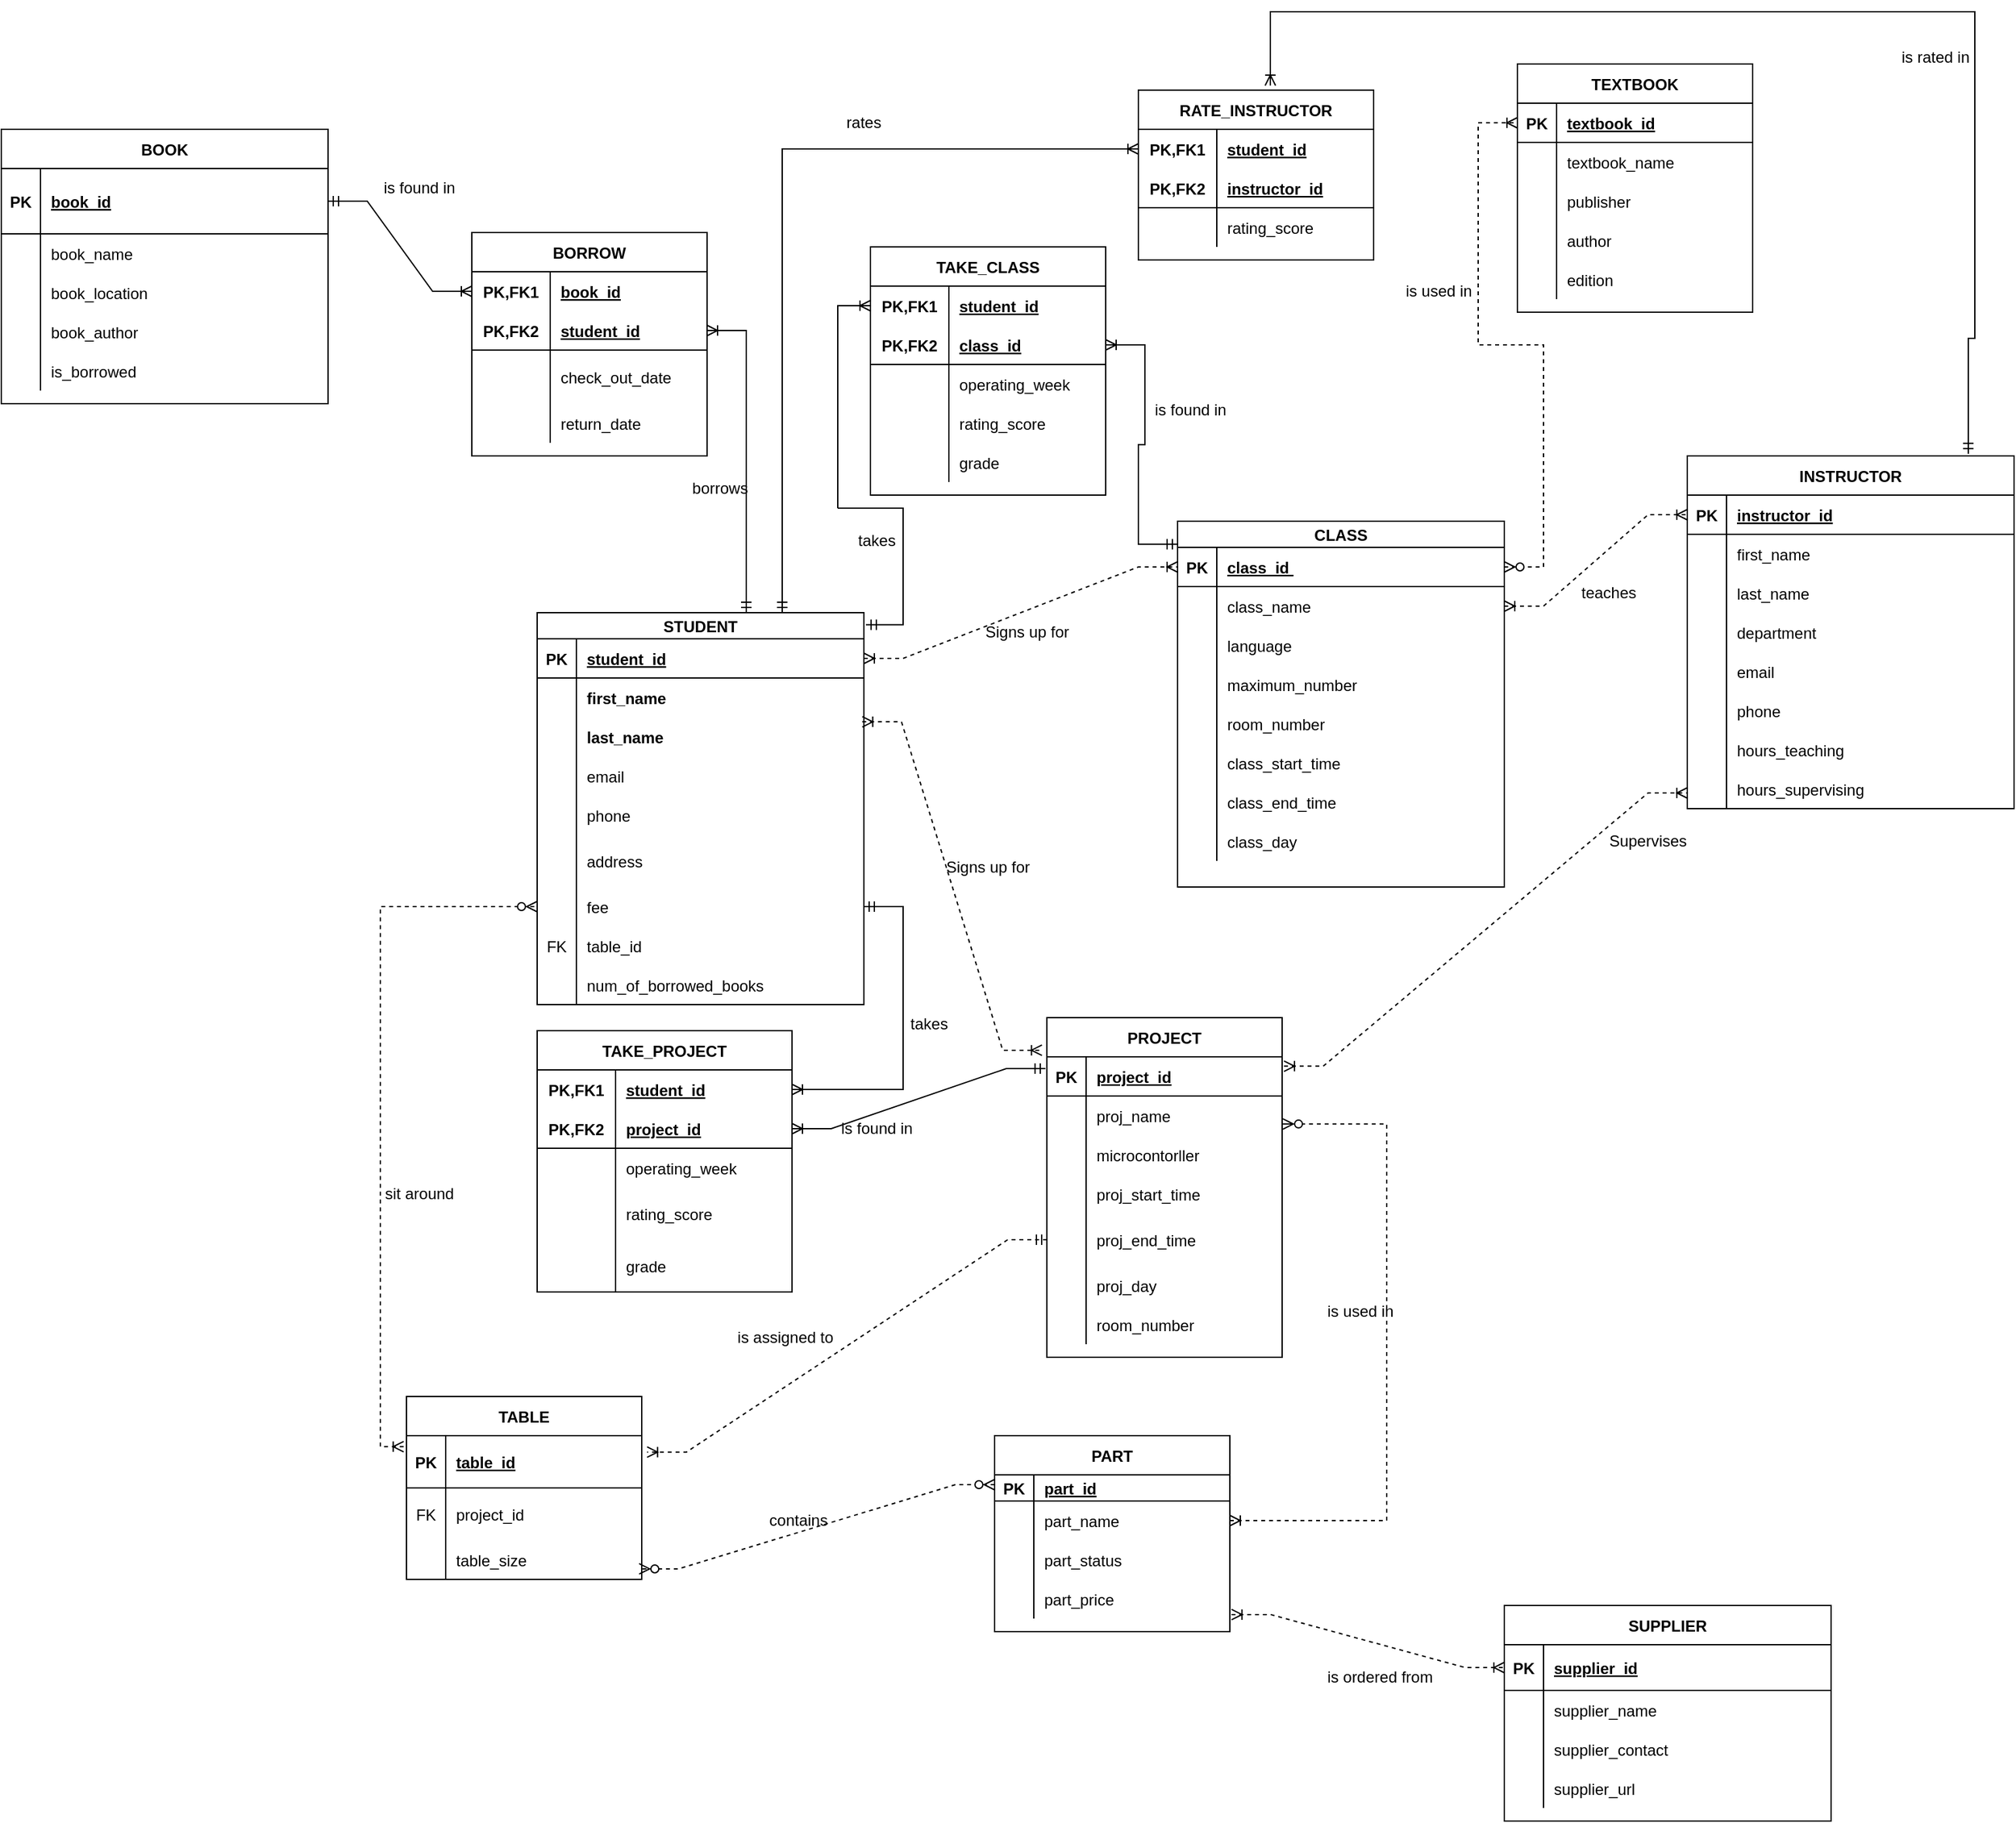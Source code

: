 <mxfile version="16.5.3" type="device"><diagram id="R2lEEEUBdFMjLlhIrx00" name="Page-1"><mxGraphModel dx="2347" dy="1894" grid="1" gridSize="10" guides="1" tooltips="1" connect="1" arrows="1" fold="1" page="1" pageScale="1" pageWidth="850" pageHeight="1100" math="0" shadow="0" extFonts="Permanent Marker^https://fonts.googleapis.com/css?family=Permanent+Marker"><root><mxCell id="0"/><mxCell id="1" parent="0"/><mxCell id="C-vyLk0tnHw3VtMMgP7b-2" value="INSTRUCTOR" style="shape=table;startSize=30;container=1;collapsible=1;childLayout=tableLayout;fixedRows=1;rowLines=0;fontStyle=1;align=center;resizeLast=1;" parent="1" vertex="1"><mxGeometry x="1030" y="-240" width="250" height="270" as="geometry"/></mxCell><mxCell id="C-vyLk0tnHw3VtMMgP7b-3" value="" style="shape=partialRectangle;collapsible=0;dropTarget=0;pointerEvents=0;fillColor=none;points=[[0,0.5],[1,0.5]];portConstraint=eastwest;top=0;left=0;right=0;bottom=1;" parent="C-vyLk0tnHw3VtMMgP7b-2" vertex="1"><mxGeometry y="30" width="250" height="30" as="geometry"/></mxCell><mxCell id="C-vyLk0tnHw3VtMMgP7b-4" value="PK" style="shape=partialRectangle;overflow=hidden;connectable=0;fillColor=none;top=0;left=0;bottom=0;right=0;fontStyle=1;" parent="C-vyLk0tnHw3VtMMgP7b-3" vertex="1"><mxGeometry width="30" height="30" as="geometry"><mxRectangle width="30" height="30" as="alternateBounds"/></mxGeometry></mxCell><mxCell id="C-vyLk0tnHw3VtMMgP7b-5" value="instructor_id" style="shape=partialRectangle;overflow=hidden;connectable=0;fillColor=none;top=0;left=0;bottom=0;right=0;align=left;spacingLeft=6;fontStyle=5;" parent="C-vyLk0tnHw3VtMMgP7b-3" vertex="1"><mxGeometry x="30" width="220" height="30" as="geometry"><mxRectangle width="220" height="30" as="alternateBounds"/></mxGeometry></mxCell><mxCell id="C-vyLk0tnHw3VtMMgP7b-6" value="" style="shape=partialRectangle;collapsible=0;dropTarget=0;pointerEvents=0;fillColor=none;points=[[0,0.5],[1,0.5]];portConstraint=eastwest;top=0;left=0;right=0;bottom=0;" parent="C-vyLk0tnHw3VtMMgP7b-2" vertex="1"><mxGeometry y="60" width="250" height="30" as="geometry"/></mxCell><mxCell id="C-vyLk0tnHw3VtMMgP7b-7" value="" style="shape=partialRectangle;overflow=hidden;connectable=0;fillColor=none;top=0;left=0;bottom=0;right=0;" parent="C-vyLk0tnHw3VtMMgP7b-6" vertex="1"><mxGeometry width="30" height="30" as="geometry"><mxRectangle width="30" height="30" as="alternateBounds"/></mxGeometry></mxCell><mxCell id="C-vyLk0tnHw3VtMMgP7b-8" value="first_name" style="shape=partialRectangle;overflow=hidden;connectable=0;fillColor=none;top=0;left=0;bottom=0;right=0;align=left;spacingLeft=6;" parent="C-vyLk0tnHw3VtMMgP7b-6" vertex="1"><mxGeometry x="30" width="220" height="30" as="geometry"><mxRectangle width="220" height="30" as="alternateBounds"/></mxGeometry></mxCell><mxCell id="C-vyLk0tnHw3VtMMgP7b-9" value="" style="shape=partialRectangle;collapsible=0;dropTarget=0;pointerEvents=0;fillColor=none;points=[[0,0.5],[1,0.5]];portConstraint=eastwest;top=0;left=0;right=0;bottom=0;" parent="C-vyLk0tnHw3VtMMgP7b-2" vertex="1"><mxGeometry y="90" width="250" height="30" as="geometry"/></mxCell><mxCell id="C-vyLk0tnHw3VtMMgP7b-10" value="" style="shape=partialRectangle;overflow=hidden;connectable=0;fillColor=none;top=0;left=0;bottom=0;right=0;" parent="C-vyLk0tnHw3VtMMgP7b-9" vertex="1"><mxGeometry width="30" height="30" as="geometry"><mxRectangle width="30" height="30" as="alternateBounds"/></mxGeometry></mxCell><mxCell id="C-vyLk0tnHw3VtMMgP7b-11" value="last_name" style="shape=partialRectangle;overflow=hidden;connectable=0;fillColor=none;top=0;left=0;bottom=0;right=0;align=left;spacingLeft=6;" parent="C-vyLk0tnHw3VtMMgP7b-9" vertex="1"><mxGeometry x="30" width="220" height="30" as="geometry"><mxRectangle width="220" height="30" as="alternateBounds"/></mxGeometry></mxCell><mxCell id="tjc6xbC53T1C9-j_ymKW-25" value="" style="shape=partialRectangle;collapsible=0;dropTarget=0;pointerEvents=0;fillColor=none;points=[[0,0.5],[1,0.5]];portConstraint=eastwest;top=0;left=0;right=0;bottom=0;" parent="C-vyLk0tnHw3VtMMgP7b-2" vertex="1"><mxGeometry y="120" width="250" height="30" as="geometry"/></mxCell><mxCell id="tjc6xbC53T1C9-j_ymKW-26" value="" style="shape=partialRectangle;overflow=hidden;connectable=0;fillColor=none;top=0;left=0;bottom=0;right=0;" parent="tjc6xbC53T1C9-j_ymKW-25" vertex="1"><mxGeometry width="30" height="30" as="geometry"><mxRectangle width="30" height="30" as="alternateBounds"/></mxGeometry></mxCell><mxCell id="tjc6xbC53T1C9-j_ymKW-27" value="department" style="shape=partialRectangle;overflow=hidden;connectable=0;fillColor=none;top=0;left=0;bottom=0;right=0;align=left;spacingLeft=6;" parent="tjc6xbC53T1C9-j_ymKW-25" vertex="1"><mxGeometry x="30" width="220" height="30" as="geometry"><mxRectangle width="220" height="30" as="alternateBounds"/></mxGeometry></mxCell><mxCell id="tjc6xbC53T1C9-j_ymKW-40" value="" style="shape=partialRectangle;collapsible=0;dropTarget=0;pointerEvents=0;fillColor=none;points=[[0,0.5],[1,0.5]];portConstraint=eastwest;top=0;left=0;right=0;bottom=0;" parent="C-vyLk0tnHw3VtMMgP7b-2" vertex="1"><mxGeometry y="150" width="250" height="30" as="geometry"/></mxCell><mxCell id="tjc6xbC53T1C9-j_ymKW-41" value="" style="shape=partialRectangle;overflow=hidden;connectable=0;fillColor=none;top=0;left=0;bottom=0;right=0;" parent="tjc6xbC53T1C9-j_ymKW-40" vertex="1"><mxGeometry width="30" height="30" as="geometry"><mxRectangle width="30" height="30" as="alternateBounds"/></mxGeometry></mxCell><mxCell id="tjc6xbC53T1C9-j_ymKW-42" value="email" style="shape=partialRectangle;overflow=hidden;connectable=0;fillColor=none;top=0;left=0;bottom=0;right=0;align=left;spacingLeft=6;" parent="tjc6xbC53T1C9-j_ymKW-40" vertex="1"><mxGeometry x="30" width="220" height="30" as="geometry"><mxRectangle width="220" height="30" as="alternateBounds"/></mxGeometry></mxCell><mxCell id="tjc6xbC53T1C9-j_ymKW-43" value="" style="shape=partialRectangle;collapsible=0;dropTarget=0;pointerEvents=0;fillColor=none;points=[[0,0.5],[1,0.5]];portConstraint=eastwest;top=0;left=0;right=0;bottom=0;" parent="C-vyLk0tnHw3VtMMgP7b-2" vertex="1"><mxGeometry y="180" width="250" height="30" as="geometry"/></mxCell><mxCell id="tjc6xbC53T1C9-j_ymKW-44" value="" style="shape=partialRectangle;overflow=hidden;connectable=0;fillColor=none;top=0;left=0;bottom=0;right=0;" parent="tjc6xbC53T1C9-j_ymKW-43" vertex="1"><mxGeometry width="30" height="30" as="geometry"><mxRectangle width="30" height="30" as="alternateBounds"/></mxGeometry></mxCell><mxCell id="tjc6xbC53T1C9-j_ymKW-45" value="phone" style="shape=partialRectangle;overflow=hidden;connectable=0;fillColor=none;top=0;left=0;bottom=0;right=0;align=left;spacingLeft=6;" parent="tjc6xbC53T1C9-j_ymKW-43" vertex="1"><mxGeometry x="30" width="220" height="30" as="geometry"><mxRectangle width="220" height="30" as="alternateBounds"/></mxGeometry></mxCell><mxCell id="tjc6xbC53T1C9-j_ymKW-105" value="" style="shape=partialRectangle;collapsible=0;dropTarget=0;pointerEvents=0;fillColor=none;points=[[0,0.5],[1,0.5]];portConstraint=eastwest;top=0;left=0;right=0;bottom=0;" parent="C-vyLk0tnHw3VtMMgP7b-2" vertex="1"><mxGeometry y="210" width="250" height="30" as="geometry"/></mxCell><mxCell id="tjc6xbC53T1C9-j_ymKW-106" value="" style="shape=partialRectangle;overflow=hidden;connectable=0;fillColor=none;top=0;left=0;bottom=0;right=0;" parent="tjc6xbC53T1C9-j_ymKW-105" vertex="1"><mxGeometry width="30" height="30" as="geometry"><mxRectangle width="30" height="30" as="alternateBounds"/></mxGeometry></mxCell><mxCell id="tjc6xbC53T1C9-j_ymKW-107" value="hours_teaching" style="shape=partialRectangle;overflow=hidden;connectable=0;fillColor=none;top=0;left=0;bottom=0;right=0;align=left;spacingLeft=6;" parent="tjc6xbC53T1C9-j_ymKW-105" vertex="1"><mxGeometry x="30" width="220" height="30" as="geometry"><mxRectangle width="220" height="30" as="alternateBounds"/></mxGeometry></mxCell><mxCell id="tjc6xbC53T1C9-j_ymKW-108" value="" style="shape=partialRectangle;collapsible=0;dropTarget=0;pointerEvents=0;fillColor=none;points=[[0,0.5],[1,0.5]];portConstraint=eastwest;top=0;left=0;right=0;bottom=0;" parent="C-vyLk0tnHw3VtMMgP7b-2" vertex="1"><mxGeometry y="240" width="250" height="30" as="geometry"/></mxCell><mxCell id="tjc6xbC53T1C9-j_ymKW-109" value="" style="shape=partialRectangle;overflow=hidden;connectable=0;fillColor=none;top=0;left=0;bottom=0;right=0;" parent="tjc6xbC53T1C9-j_ymKW-108" vertex="1"><mxGeometry width="30" height="30" as="geometry"><mxRectangle width="30" height="30" as="alternateBounds"/></mxGeometry></mxCell><mxCell id="tjc6xbC53T1C9-j_ymKW-110" value="hours_supervising" style="shape=partialRectangle;overflow=hidden;connectable=0;fillColor=none;top=0;left=0;bottom=0;right=0;align=left;spacingLeft=6;" parent="tjc6xbC53T1C9-j_ymKW-108" vertex="1"><mxGeometry x="30" width="220" height="30" as="geometry"><mxRectangle width="220" height="30" as="alternateBounds"/></mxGeometry></mxCell><mxCell id="C-vyLk0tnHw3VtMMgP7b-13" value="CLASS" style="shape=table;startSize=20;container=1;collapsible=1;childLayout=tableLayout;fixedRows=1;rowLines=0;fontStyle=1;align=center;resizeLast=1;" parent="1" vertex="1"><mxGeometry x="640" y="-190" width="250" height="280" as="geometry"/></mxCell><mxCell id="C-vyLk0tnHw3VtMMgP7b-14" value="" style="shape=partialRectangle;collapsible=0;dropTarget=0;pointerEvents=0;fillColor=none;points=[[0,0.5],[1,0.5]];portConstraint=eastwest;top=0;left=0;right=0;bottom=1;" parent="C-vyLk0tnHw3VtMMgP7b-13" vertex="1"><mxGeometry y="20" width="250" height="30" as="geometry"/></mxCell><mxCell id="C-vyLk0tnHw3VtMMgP7b-15" value="PK" style="shape=partialRectangle;overflow=hidden;connectable=0;fillColor=none;top=0;left=0;bottom=0;right=0;fontStyle=1;" parent="C-vyLk0tnHw3VtMMgP7b-14" vertex="1"><mxGeometry width="30" height="30" as="geometry"><mxRectangle width="30" height="30" as="alternateBounds"/></mxGeometry></mxCell><mxCell id="C-vyLk0tnHw3VtMMgP7b-16" value="class_id " style="shape=partialRectangle;overflow=hidden;connectable=0;fillColor=none;top=0;left=0;bottom=0;right=0;align=left;spacingLeft=6;fontStyle=5;" parent="C-vyLk0tnHw3VtMMgP7b-14" vertex="1"><mxGeometry x="30" width="220" height="30" as="geometry"><mxRectangle width="220" height="30" as="alternateBounds"/></mxGeometry></mxCell><mxCell id="C-vyLk0tnHw3VtMMgP7b-17" value="" style="shape=partialRectangle;collapsible=0;dropTarget=0;pointerEvents=0;fillColor=none;points=[[0,0.5],[1,0.5]];portConstraint=eastwest;top=0;left=0;right=0;bottom=0;" parent="C-vyLk0tnHw3VtMMgP7b-13" vertex="1"><mxGeometry y="50" width="250" height="30" as="geometry"/></mxCell><mxCell id="C-vyLk0tnHw3VtMMgP7b-18" value="" style="shape=partialRectangle;overflow=hidden;connectable=0;fillColor=none;top=0;left=0;bottom=0;right=0;" parent="C-vyLk0tnHw3VtMMgP7b-17" vertex="1"><mxGeometry width="30" height="30" as="geometry"><mxRectangle width="30" height="30" as="alternateBounds"/></mxGeometry></mxCell><mxCell id="C-vyLk0tnHw3VtMMgP7b-19" value="class_name" style="shape=partialRectangle;overflow=hidden;connectable=0;fillColor=none;top=0;left=0;bottom=0;right=0;align=left;spacingLeft=6;" parent="C-vyLk0tnHw3VtMMgP7b-17" vertex="1"><mxGeometry x="30" width="220" height="30" as="geometry"><mxRectangle width="220" height="30" as="alternateBounds"/></mxGeometry></mxCell><mxCell id="C-vyLk0tnHw3VtMMgP7b-20" value="" style="shape=partialRectangle;collapsible=0;dropTarget=0;pointerEvents=0;fillColor=none;points=[[0,0.5],[1,0.5]];portConstraint=eastwest;top=0;left=0;right=0;bottom=0;" parent="C-vyLk0tnHw3VtMMgP7b-13" vertex="1"><mxGeometry y="80" width="250" height="30" as="geometry"/></mxCell><mxCell id="C-vyLk0tnHw3VtMMgP7b-21" value="" style="shape=partialRectangle;overflow=hidden;connectable=0;fillColor=none;top=0;left=0;bottom=0;right=0;" parent="C-vyLk0tnHw3VtMMgP7b-20" vertex="1"><mxGeometry width="30" height="30" as="geometry"><mxRectangle width="30" height="30" as="alternateBounds"/></mxGeometry></mxCell><mxCell id="C-vyLk0tnHw3VtMMgP7b-22" value="language" style="shape=partialRectangle;overflow=hidden;connectable=0;fillColor=none;top=0;left=0;bottom=0;right=0;align=left;spacingLeft=6;" parent="C-vyLk0tnHw3VtMMgP7b-20" vertex="1"><mxGeometry x="30" width="220" height="30" as="geometry"><mxRectangle width="220" height="30" as="alternateBounds"/></mxGeometry></mxCell><mxCell id="tjc6xbC53T1C9-j_ymKW-237" value="" style="shape=partialRectangle;collapsible=0;dropTarget=0;pointerEvents=0;fillColor=none;points=[[0,0.5],[1,0.5]];portConstraint=eastwest;top=0;left=0;right=0;bottom=0;" parent="C-vyLk0tnHw3VtMMgP7b-13" vertex="1"><mxGeometry y="110" width="250" height="30" as="geometry"/></mxCell><mxCell id="tjc6xbC53T1C9-j_ymKW-238" value="" style="shape=partialRectangle;overflow=hidden;connectable=0;fillColor=none;top=0;left=0;bottom=0;right=0;" parent="tjc6xbC53T1C9-j_ymKW-237" vertex="1"><mxGeometry width="30" height="30" as="geometry"><mxRectangle width="30" height="30" as="alternateBounds"/></mxGeometry></mxCell><mxCell id="tjc6xbC53T1C9-j_ymKW-239" value="maximum_number" style="shape=partialRectangle;overflow=hidden;connectable=0;fillColor=none;top=0;left=0;bottom=0;right=0;align=left;spacingLeft=6;" parent="tjc6xbC53T1C9-j_ymKW-237" vertex="1"><mxGeometry x="30" width="220" height="30" as="geometry"><mxRectangle width="220" height="30" as="alternateBounds"/></mxGeometry></mxCell><mxCell id="tjc6xbC53T1C9-j_ymKW-311" value="" style="shape=partialRectangle;collapsible=0;dropTarget=0;pointerEvents=0;fillColor=none;points=[[0,0.5],[1,0.5]];portConstraint=eastwest;top=0;left=0;right=0;bottom=0;" parent="C-vyLk0tnHw3VtMMgP7b-13" vertex="1"><mxGeometry y="140" width="250" height="30" as="geometry"/></mxCell><mxCell id="tjc6xbC53T1C9-j_ymKW-312" value="" style="shape=partialRectangle;overflow=hidden;connectable=0;fillColor=none;top=0;left=0;bottom=0;right=0;" parent="tjc6xbC53T1C9-j_ymKW-311" vertex="1"><mxGeometry width="30" height="30" as="geometry"><mxRectangle width="30" height="30" as="alternateBounds"/></mxGeometry></mxCell><mxCell id="tjc6xbC53T1C9-j_ymKW-313" value="room_number" style="shape=partialRectangle;overflow=hidden;connectable=0;fillColor=none;top=0;left=0;bottom=0;right=0;align=left;spacingLeft=6;" parent="tjc6xbC53T1C9-j_ymKW-311" vertex="1"><mxGeometry x="30" width="220" height="30" as="geometry"><mxRectangle width="220" height="30" as="alternateBounds"/></mxGeometry></mxCell><mxCell id="tjc6xbC53T1C9-j_ymKW-317" value="" style="shape=partialRectangle;collapsible=0;dropTarget=0;pointerEvents=0;fillColor=none;points=[[0,0.5],[1,0.5]];portConstraint=eastwest;top=0;left=0;right=0;bottom=0;" parent="C-vyLk0tnHw3VtMMgP7b-13" vertex="1"><mxGeometry y="170" width="250" height="30" as="geometry"/></mxCell><mxCell id="tjc6xbC53T1C9-j_ymKW-318" value="" style="shape=partialRectangle;overflow=hidden;connectable=0;fillColor=none;top=0;left=0;bottom=0;right=0;" parent="tjc6xbC53T1C9-j_ymKW-317" vertex="1"><mxGeometry width="30" height="30" as="geometry"><mxRectangle width="30" height="30" as="alternateBounds"/></mxGeometry></mxCell><mxCell id="tjc6xbC53T1C9-j_ymKW-319" value="class_start_time" style="shape=partialRectangle;overflow=hidden;connectable=0;fillColor=none;top=0;left=0;bottom=0;right=0;align=left;spacingLeft=6;" parent="tjc6xbC53T1C9-j_ymKW-317" vertex="1"><mxGeometry x="30" width="220" height="30" as="geometry"><mxRectangle width="220" height="30" as="alternateBounds"/></mxGeometry></mxCell><mxCell id="tjc6xbC53T1C9-j_ymKW-320" value="" style="shape=partialRectangle;collapsible=0;dropTarget=0;pointerEvents=0;fillColor=none;points=[[0,0.5],[1,0.5]];portConstraint=eastwest;top=0;left=0;right=0;bottom=0;" parent="C-vyLk0tnHw3VtMMgP7b-13" vertex="1"><mxGeometry y="200" width="250" height="30" as="geometry"/></mxCell><mxCell id="tjc6xbC53T1C9-j_ymKW-321" value="" style="shape=partialRectangle;overflow=hidden;connectable=0;fillColor=none;top=0;left=0;bottom=0;right=0;" parent="tjc6xbC53T1C9-j_ymKW-320" vertex="1"><mxGeometry width="30" height="30" as="geometry"><mxRectangle width="30" height="30" as="alternateBounds"/></mxGeometry></mxCell><mxCell id="tjc6xbC53T1C9-j_ymKW-322" value="class_end_time" style="shape=partialRectangle;overflow=hidden;connectable=0;fillColor=none;top=0;left=0;bottom=0;right=0;align=left;spacingLeft=6;" parent="tjc6xbC53T1C9-j_ymKW-320" vertex="1"><mxGeometry x="30" width="220" height="30" as="geometry"><mxRectangle width="220" height="30" as="alternateBounds"/></mxGeometry></mxCell><mxCell id="tjc6xbC53T1C9-j_ymKW-329" value="" style="shape=partialRectangle;collapsible=0;dropTarget=0;pointerEvents=0;fillColor=none;points=[[0,0.5],[1,0.5]];portConstraint=eastwest;top=0;left=0;right=0;bottom=0;" parent="C-vyLk0tnHw3VtMMgP7b-13" vertex="1"><mxGeometry y="230" width="250" height="30" as="geometry"/></mxCell><mxCell id="tjc6xbC53T1C9-j_ymKW-330" value="" style="shape=partialRectangle;overflow=hidden;connectable=0;fillColor=none;top=0;left=0;bottom=0;right=0;" parent="tjc6xbC53T1C9-j_ymKW-329" vertex="1"><mxGeometry width="30" height="30" as="geometry"><mxRectangle width="30" height="30" as="alternateBounds"/></mxGeometry></mxCell><mxCell id="tjc6xbC53T1C9-j_ymKW-331" value="class_day" style="shape=partialRectangle;overflow=hidden;connectable=0;fillColor=none;top=0;left=0;bottom=0;right=0;align=left;spacingLeft=6;" parent="tjc6xbC53T1C9-j_ymKW-329" vertex="1"><mxGeometry x="30" width="220" height="30" as="geometry"><mxRectangle width="220" height="30" as="alternateBounds"/></mxGeometry></mxCell><mxCell id="C-vyLk0tnHw3VtMMgP7b-23" value="STUDENT" style="shape=table;startSize=20;container=1;collapsible=1;childLayout=tableLayout;fixedRows=1;rowLines=0;fontStyle=1;align=center;resizeLast=1;" parent="1" vertex="1"><mxGeometry x="150" y="-120" width="250" height="300" as="geometry"/></mxCell><mxCell id="C-vyLk0tnHw3VtMMgP7b-24" value="" style="shape=partialRectangle;collapsible=0;dropTarget=0;pointerEvents=0;fillColor=none;points=[[0,0.5],[1,0.5]];portConstraint=eastwest;top=0;left=0;right=0;bottom=1;" parent="C-vyLk0tnHw3VtMMgP7b-23" vertex="1"><mxGeometry y="20" width="250" height="30" as="geometry"/></mxCell><mxCell id="C-vyLk0tnHw3VtMMgP7b-25" value="PK" style="shape=partialRectangle;overflow=hidden;connectable=0;fillColor=none;top=0;left=0;bottom=0;right=0;fontStyle=1;" parent="C-vyLk0tnHw3VtMMgP7b-24" vertex="1"><mxGeometry width="30" height="30" as="geometry"><mxRectangle width="30" height="30" as="alternateBounds"/></mxGeometry></mxCell><mxCell id="C-vyLk0tnHw3VtMMgP7b-26" value="student_id" style="shape=partialRectangle;overflow=hidden;connectable=0;fillColor=none;top=0;left=0;bottom=0;right=0;align=left;spacingLeft=6;fontStyle=5;" parent="C-vyLk0tnHw3VtMMgP7b-24" vertex="1"><mxGeometry x="30" width="220" height="30" as="geometry"><mxRectangle width="220" height="30" as="alternateBounds"/></mxGeometry></mxCell><mxCell id="C-vyLk0tnHw3VtMMgP7b-27" value="" style="shape=partialRectangle;collapsible=0;dropTarget=0;pointerEvents=0;fillColor=none;points=[[0,0.5],[1,0.5]];portConstraint=eastwest;top=0;left=0;right=0;bottom=0;" parent="C-vyLk0tnHw3VtMMgP7b-23" vertex="1"><mxGeometry y="50" width="250" height="30" as="geometry"/></mxCell><mxCell id="C-vyLk0tnHw3VtMMgP7b-28" value="" style="shape=partialRectangle;overflow=hidden;connectable=0;fillColor=none;top=0;left=0;bottom=0;right=0;" parent="C-vyLk0tnHw3VtMMgP7b-27" vertex="1"><mxGeometry width="30" height="30" as="geometry"><mxRectangle width="30" height="30" as="alternateBounds"/></mxGeometry></mxCell><mxCell id="C-vyLk0tnHw3VtMMgP7b-29" value="first_name" style="shape=partialRectangle;overflow=hidden;connectable=0;fillColor=none;top=0;left=0;bottom=0;right=0;align=left;spacingLeft=6;fontStyle=1" parent="C-vyLk0tnHw3VtMMgP7b-27" vertex="1"><mxGeometry x="30" width="220" height="30" as="geometry"><mxRectangle width="220" height="30" as="alternateBounds"/></mxGeometry></mxCell><mxCell id="tjc6xbC53T1C9-j_ymKW-9" value="" style="shape=partialRectangle;collapsible=0;dropTarget=0;pointerEvents=0;fillColor=none;points=[[0,0.5],[1,0.5]];portConstraint=eastwest;top=0;left=0;right=0;bottom=0;" parent="C-vyLk0tnHw3VtMMgP7b-23" vertex="1"><mxGeometry y="80" width="250" height="30" as="geometry"/></mxCell><mxCell id="tjc6xbC53T1C9-j_ymKW-10" value="" style="shape=partialRectangle;overflow=hidden;connectable=0;fillColor=none;top=0;left=0;bottom=0;right=0;" parent="tjc6xbC53T1C9-j_ymKW-9" vertex="1"><mxGeometry width="30" height="30" as="geometry"><mxRectangle width="30" height="30" as="alternateBounds"/></mxGeometry></mxCell><mxCell id="tjc6xbC53T1C9-j_ymKW-11" value="last_name" style="shape=partialRectangle;overflow=hidden;connectable=0;fillColor=none;top=0;left=0;bottom=0;right=0;align=left;spacingLeft=6;fontStyle=1" parent="tjc6xbC53T1C9-j_ymKW-9" vertex="1"><mxGeometry x="30" width="220" height="30" as="geometry"><mxRectangle width="220" height="30" as="alternateBounds"/></mxGeometry></mxCell><mxCell id="tjc6xbC53T1C9-j_ymKW-12" value="" style="shape=partialRectangle;collapsible=0;dropTarget=0;pointerEvents=0;fillColor=none;points=[[0,0.5],[1,0.5]];portConstraint=eastwest;top=0;left=0;right=0;bottom=0;" parent="C-vyLk0tnHw3VtMMgP7b-23" vertex="1"><mxGeometry y="110" width="250" height="30" as="geometry"/></mxCell><mxCell id="tjc6xbC53T1C9-j_ymKW-13" value="" style="shape=partialRectangle;overflow=hidden;connectable=0;fillColor=none;top=0;left=0;bottom=0;right=0;" parent="tjc6xbC53T1C9-j_ymKW-12" vertex="1"><mxGeometry width="30" height="30" as="geometry"><mxRectangle width="30" height="30" as="alternateBounds"/></mxGeometry></mxCell><mxCell id="tjc6xbC53T1C9-j_ymKW-14" value="email" style="shape=partialRectangle;overflow=hidden;connectable=0;fillColor=none;top=0;left=0;bottom=0;right=0;align=left;spacingLeft=6;fontStyle=0" parent="tjc6xbC53T1C9-j_ymKW-12" vertex="1"><mxGeometry x="30" width="220" height="30" as="geometry"><mxRectangle width="220" height="30" as="alternateBounds"/></mxGeometry></mxCell><mxCell id="tjc6xbC53T1C9-j_ymKW-15" value="" style="shape=partialRectangle;collapsible=0;dropTarget=0;pointerEvents=0;fillColor=none;points=[[0,0.5],[1,0.5]];portConstraint=eastwest;top=0;left=0;right=0;bottom=0;" parent="C-vyLk0tnHw3VtMMgP7b-23" vertex="1"><mxGeometry y="140" width="250" height="30" as="geometry"/></mxCell><mxCell id="tjc6xbC53T1C9-j_ymKW-16" value="" style="shape=partialRectangle;overflow=hidden;connectable=0;fillColor=none;top=0;left=0;bottom=0;right=0;" parent="tjc6xbC53T1C9-j_ymKW-15" vertex="1"><mxGeometry width="30" height="30" as="geometry"><mxRectangle width="30" height="30" as="alternateBounds"/></mxGeometry></mxCell><mxCell id="tjc6xbC53T1C9-j_ymKW-17" value="phone" style="shape=partialRectangle;overflow=hidden;connectable=0;fillColor=none;top=0;left=0;bottom=0;right=0;align=left;spacingLeft=6;fontStyle=0" parent="tjc6xbC53T1C9-j_ymKW-15" vertex="1"><mxGeometry x="30" width="220" height="30" as="geometry"><mxRectangle width="220" height="30" as="alternateBounds"/></mxGeometry></mxCell><mxCell id="tjc6xbC53T1C9-j_ymKW-18" value="" style="shape=partialRectangle;collapsible=0;dropTarget=0;pointerEvents=0;fillColor=none;points=[[0,0.5],[1,0.5]];portConstraint=eastwest;top=0;left=0;right=0;bottom=0;" parent="C-vyLk0tnHw3VtMMgP7b-23" vertex="1"><mxGeometry y="170" width="250" height="40" as="geometry"/></mxCell><mxCell id="tjc6xbC53T1C9-j_ymKW-19" value="" style="shape=partialRectangle;overflow=hidden;connectable=0;fillColor=none;top=0;left=0;bottom=0;right=0;" parent="tjc6xbC53T1C9-j_ymKW-18" vertex="1"><mxGeometry width="30" height="40" as="geometry"><mxRectangle width="30" height="40" as="alternateBounds"/></mxGeometry></mxCell><mxCell id="tjc6xbC53T1C9-j_ymKW-20" value="address" style="shape=partialRectangle;overflow=hidden;connectable=0;fillColor=none;top=0;left=0;bottom=0;right=0;align=left;spacingLeft=6;fontStyle=0" parent="tjc6xbC53T1C9-j_ymKW-18" vertex="1"><mxGeometry x="30" width="220" height="40" as="geometry"><mxRectangle width="220" height="40" as="alternateBounds"/></mxGeometry></mxCell><mxCell id="tjc6xbC53T1C9-j_ymKW-209" value="" style="shape=partialRectangle;collapsible=0;dropTarget=0;pointerEvents=0;fillColor=none;points=[[0,0.5],[1,0.5]];portConstraint=eastwest;top=0;left=0;right=0;bottom=0;" parent="C-vyLk0tnHw3VtMMgP7b-23" vertex="1"><mxGeometry y="210" width="250" height="30" as="geometry"/></mxCell><mxCell id="tjc6xbC53T1C9-j_ymKW-210" value="" style="shape=partialRectangle;overflow=hidden;connectable=0;fillColor=none;top=0;left=0;bottom=0;right=0;" parent="tjc6xbC53T1C9-j_ymKW-209" vertex="1"><mxGeometry width="30" height="30" as="geometry"><mxRectangle width="30" height="30" as="alternateBounds"/></mxGeometry></mxCell><mxCell id="tjc6xbC53T1C9-j_ymKW-211" value="fee" style="shape=partialRectangle;overflow=hidden;connectable=0;fillColor=none;top=0;left=0;bottom=0;right=0;align=left;spacingLeft=6;fontStyle=0" parent="tjc6xbC53T1C9-j_ymKW-209" vertex="1"><mxGeometry x="30" width="220" height="30" as="geometry"><mxRectangle width="220" height="30" as="alternateBounds"/></mxGeometry></mxCell><mxCell id="tjc6xbC53T1C9-j_ymKW-22" value="" style="shape=partialRectangle;collapsible=0;dropTarget=0;pointerEvents=0;fillColor=none;points=[[0,0.5],[1,0.5]];portConstraint=eastwest;top=0;left=0;right=0;bottom=0;" parent="C-vyLk0tnHw3VtMMgP7b-23" vertex="1"><mxGeometry y="240" width="250" height="30" as="geometry"/></mxCell><mxCell id="tjc6xbC53T1C9-j_ymKW-23" value="FK" style="shape=partialRectangle;overflow=hidden;connectable=0;fillColor=none;top=0;left=0;bottom=0;right=0;" parent="tjc6xbC53T1C9-j_ymKW-22" vertex="1"><mxGeometry width="30" height="30" as="geometry"><mxRectangle width="30" height="30" as="alternateBounds"/></mxGeometry></mxCell><mxCell id="tjc6xbC53T1C9-j_ymKW-24" value="table_id" style="shape=partialRectangle;overflow=hidden;connectable=0;fillColor=none;top=0;left=0;bottom=0;right=0;align=left;spacingLeft=6;fontStyle=0" parent="tjc6xbC53T1C9-j_ymKW-22" vertex="1"><mxGeometry x="30" width="220" height="30" as="geometry"><mxRectangle width="220" height="30" as="alternateBounds"/></mxGeometry></mxCell><mxCell id="tjc6xbC53T1C9-j_ymKW-376" value="" style="shape=partialRectangle;collapsible=0;dropTarget=0;pointerEvents=0;fillColor=none;points=[[0,0.5],[1,0.5]];portConstraint=eastwest;top=0;left=0;right=0;bottom=0;" parent="C-vyLk0tnHw3VtMMgP7b-23" vertex="1"><mxGeometry y="270" width="250" height="30" as="geometry"/></mxCell><mxCell id="tjc6xbC53T1C9-j_ymKW-377" value="" style="shape=partialRectangle;overflow=hidden;connectable=0;fillColor=none;top=0;left=0;bottom=0;right=0;" parent="tjc6xbC53T1C9-j_ymKW-376" vertex="1"><mxGeometry width="30" height="30" as="geometry"><mxRectangle width="30" height="30" as="alternateBounds"/></mxGeometry></mxCell><mxCell id="tjc6xbC53T1C9-j_ymKW-378" value="num_of_borrowed_books" style="shape=partialRectangle;overflow=hidden;connectable=0;fillColor=none;top=0;left=0;bottom=0;right=0;align=left;spacingLeft=6;fontStyle=0" parent="tjc6xbC53T1C9-j_ymKW-376" vertex="1"><mxGeometry x="30" width="220" height="30" as="geometry"><mxRectangle width="220" height="30" as="alternateBounds"/></mxGeometry></mxCell><mxCell id="x_Y0hn9GCq83rFng4vUo-13" value="SUPPLIER" style="shape=table;startSize=30;container=1;collapsible=1;childLayout=tableLayout;fixedRows=1;rowLines=0;fontStyle=1;align=center;resizeLast=1;" parent="1" vertex="1"><mxGeometry x="890" y="640" width="250" height="165" as="geometry"/></mxCell><mxCell id="x_Y0hn9GCq83rFng4vUo-14" value="" style="shape=partialRectangle;collapsible=0;dropTarget=0;pointerEvents=0;fillColor=none;points=[[0,0.5],[1,0.5]];portConstraint=eastwest;top=0;left=0;right=0;bottom=1;" parent="x_Y0hn9GCq83rFng4vUo-13" vertex="1"><mxGeometry y="30" width="250" height="35" as="geometry"/></mxCell><mxCell id="x_Y0hn9GCq83rFng4vUo-15" value="PK" style="shape=partialRectangle;overflow=hidden;connectable=0;fillColor=none;top=0;left=0;bottom=0;right=0;fontStyle=1;" parent="x_Y0hn9GCq83rFng4vUo-14" vertex="1"><mxGeometry width="30" height="35" as="geometry"><mxRectangle width="30" height="35" as="alternateBounds"/></mxGeometry></mxCell><mxCell id="x_Y0hn9GCq83rFng4vUo-16" value="supplier_id" style="shape=partialRectangle;overflow=hidden;connectable=0;fillColor=none;top=0;left=0;bottom=0;right=0;align=left;spacingLeft=6;fontStyle=5;" parent="x_Y0hn9GCq83rFng4vUo-14" vertex="1"><mxGeometry x="30" width="220" height="35" as="geometry"><mxRectangle width="220" height="35" as="alternateBounds"/></mxGeometry></mxCell><mxCell id="x_Y0hn9GCq83rFng4vUo-17" value="" style="shape=partialRectangle;collapsible=0;dropTarget=0;pointerEvents=0;fillColor=none;points=[[0,0.5],[1,0.5]];portConstraint=eastwest;top=0;left=0;right=0;bottom=0;" parent="x_Y0hn9GCq83rFng4vUo-13" vertex="1"><mxGeometry y="65" width="250" height="30" as="geometry"/></mxCell><mxCell id="x_Y0hn9GCq83rFng4vUo-18" value="" style="shape=partialRectangle;overflow=hidden;connectable=0;fillColor=none;top=0;left=0;bottom=0;right=0;" parent="x_Y0hn9GCq83rFng4vUo-17" vertex="1"><mxGeometry width="30" height="30" as="geometry"><mxRectangle width="30" height="30" as="alternateBounds"/></mxGeometry></mxCell><mxCell id="x_Y0hn9GCq83rFng4vUo-19" value="supplier_name" style="shape=partialRectangle;overflow=hidden;connectable=0;fillColor=none;top=0;left=0;bottom=0;right=0;align=left;spacingLeft=6;" parent="x_Y0hn9GCq83rFng4vUo-17" vertex="1"><mxGeometry x="30" width="220" height="30" as="geometry"><mxRectangle width="220" height="30" as="alternateBounds"/></mxGeometry></mxCell><mxCell id="x_Y0hn9GCq83rFng4vUo-20" value="" style="shape=partialRectangle;collapsible=0;dropTarget=0;pointerEvents=0;fillColor=none;points=[[0,0.5],[1,0.5]];portConstraint=eastwest;top=0;left=0;right=0;bottom=0;" parent="x_Y0hn9GCq83rFng4vUo-13" vertex="1"><mxGeometry y="95" width="250" height="30" as="geometry"/></mxCell><mxCell id="x_Y0hn9GCq83rFng4vUo-21" value="" style="shape=partialRectangle;overflow=hidden;connectable=0;fillColor=none;top=0;left=0;bottom=0;right=0;" parent="x_Y0hn9GCq83rFng4vUo-20" vertex="1"><mxGeometry width="30" height="30" as="geometry"><mxRectangle width="30" height="30" as="alternateBounds"/></mxGeometry></mxCell><mxCell id="x_Y0hn9GCq83rFng4vUo-22" value="supplier_contact" style="shape=partialRectangle;overflow=hidden;connectable=0;fillColor=none;top=0;left=0;bottom=0;right=0;align=left;spacingLeft=6;" parent="x_Y0hn9GCq83rFng4vUo-20" vertex="1"><mxGeometry x="30" width="220" height="30" as="geometry"><mxRectangle width="220" height="30" as="alternateBounds"/></mxGeometry></mxCell><mxCell id="tjc6xbC53T1C9-j_ymKW-294" value="" style="shape=partialRectangle;collapsible=0;dropTarget=0;pointerEvents=0;fillColor=none;points=[[0,0.5],[1,0.5]];portConstraint=eastwest;top=0;left=0;right=0;bottom=0;" parent="x_Y0hn9GCq83rFng4vUo-13" vertex="1"><mxGeometry y="125" width="250" height="30" as="geometry"/></mxCell><mxCell id="tjc6xbC53T1C9-j_ymKW-295" value="" style="shape=partialRectangle;overflow=hidden;connectable=0;fillColor=none;top=0;left=0;bottom=0;right=0;" parent="tjc6xbC53T1C9-j_ymKW-294" vertex="1"><mxGeometry width="30" height="30" as="geometry"><mxRectangle width="30" height="30" as="alternateBounds"/></mxGeometry></mxCell><mxCell id="tjc6xbC53T1C9-j_ymKW-296" value="supplier_url" style="shape=partialRectangle;overflow=hidden;connectable=0;fillColor=none;top=0;left=0;bottom=0;right=0;align=left;spacingLeft=6;" parent="tjc6xbC53T1C9-j_ymKW-294" vertex="1"><mxGeometry x="30" width="220" height="30" as="geometry"><mxRectangle width="220" height="30" as="alternateBounds"/></mxGeometry></mxCell><mxCell id="tjc6xbC53T1C9-j_ymKW-79" value="PROJECT" style="shape=table;startSize=30;container=1;collapsible=1;childLayout=tableLayout;fixedRows=1;rowLines=0;fontStyle=1;align=center;resizeLast=1;" parent="1" vertex="1"><mxGeometry x="540" y="190" width="180" height="260" as="geometry"/></mxCell><mxCell id="tjc6xbC53T1C9-j_ymKW-80" value="" style="shape=tableRow;horizontal=0;startSize=0;swimlaneHead=0;swimlaneBody=0;fillColor=none;collapsible=0;dropTarget=0;points=[[0,0.5],[1,0.5]];portConstraint=eastwest;top=0;left=0;right=0;bottom=1;" parent="tjc6xbC53T1C9-j_ymKW-79" vertex="1"><mxGeometry y="30" width="180" height="30" as="geometry"/></mxCell><mxCell id="tjc6xbC53T1C9-j_ymKW-81" value="PK" style="shape=partialRectangle;connectable=0;fillColor=none;top=0;left=0;bottom=0;right=0;fontStyle=1;overflow=hidden;" parent="tjc6xbC53T1C9-j_ymKW-80" vertex="1"><mxGeometry width="30" height="30" as="geometry"><mxRectangle width="30" height="30" as="alternateBounds"/></mxGeometry></mxCell><mxCell id="tjc6xbC53T1C9-j_ymKW-82" value="project_id" style="shape=partialRectangle;connectable=0;fillColor=none;top=0;left=0;bottom=0;right=0;align=left;spacingLeft=6;fontStyle=5;overflow=hidden;" parent="tjc6xbC53T1C9-j_ymKW-80" vertex="1"><mxGeometry x="30" width="150" height="30" as="geometry"><mxRectangle width="150" height="30" as="alternateBounds"/></mxGeometry></mxCell><mxCell id="tjc6xbC53T1C9-j_ymKW-168" value="" style="shape=tableRow;horizontal=0;startSize=0;swimlaneHead=0;swimlaneBody=0;fillColor=none;collapsible=0;dropTarget=0;points=[[0,0.5],[1,0.5]];portConstraint=eastwest;top=0;left=0;right=0;bottom=0;" parent="tjc6xbC53T1C9-j_ymKW-79" vertex="1"><mxGeometry y="60" width="180" height="30" as="geometry"/></mxCell><mxCell id="tjc6xbC53T1C9-j_ymKW-169" value="" style="shape=partialRectangle;connectable=0;fillColor=none;top=0;left=0;bottom=0;right=0;editable=1;overflow=hidden;" parent="tjc6xbC53T1C9-j_ymKW-168" vertex="1"><mxGeometry width="30" height="30" as="geometry"><mxRectangle width="30" height="30" as="alternateBounds"/></mxGeometry></mxCell><mxCell id="tjc6xbC53T1C9-j_ymKW-170" value="proj_name" style="shape=partialRectangle;connectable=0;fillColor=none;top=0;left=0;bottom=0;right=0;align=left;spacingLeft=6;overflow=hidden;" parent="tjc6xbC53T1C9-j_ymKW-168" vertex="1"><mxGeometry x="30" width="150" height="30" as="geometry"><mxRectangle width="150" height="30" as="alternateBounds"/></mxGeometry></mxCell><mxCell id="tjc6xbC53T1C9-j_ymKW-233" value="" style="shape=tableRow;horizontal=0;startSize=0;swimlaneHead=0;swimlaneBody=0;fillColor=none;collapsible=0;dropTarget=0;points=[[0,0.5],[1,0.5]];portConstraint=eastwest;top=0;left=0;right=0;bottom=0;" parent="tjc6xbC53T1C9-j_ymKW-79" vertex="1"><mxGeometry y="90" width="180" height="30" as="geometry"/></mxCell><mxCell id="tjc6xbC53T1C9-j_ymKW-234" value="" style="shape=partialRectangle;connectable=0;fillColor=none;top=0;left=0;bottom=0;right=0;editable=1;overflow=hidden;" parent="tjc6xbC53T1C9-j_ymKW-233" vertex="1"><mxGeometry width="30" height="30" as="geometry"><mxRectangle width="30" height="30" as="alternateBounds"/></mxGeometry></mxCell><mxCell id="tjc6xbC53T1C9-j_ymKW-235" value="microcontorller" style="shape=partialRectangle;connectable=0;fillColor=none;top=0;left=0;bottom=0;right=0;align=left;spacingLeft=6;overflow=hidden;" parent="tjc6xbC53T1C9-j_ymKW-233" vertex="1"><mxGeometry x="30" width="150" height="30" as="geometry"><mxRectangle width="150" height="30" as="alternateBounds"/></mxGeometry></mxCell><mxCell id="tjc6xbC53T1C9-j_ymKW-86" value="" style="shape=tableRow;horizontal=0;startSize=0;swimlaneHead=0;swimlaneBody=0;fillColor=none;collapsible=0;dropTarget=0;points=[[0,0.5],[1,0.5]];portConstraint=eastwest;top=0;left=0;right=0;bottom=0;" parent="tjc6xbC53T1C9-j_ymKW-79" vertex="1"><mxGeometry y="120" width="180" height="30" as="geometry"/></mxCell><mxCell id="tjc6xbC53T1C9-j_ymKW-87" value="" style="shape=partialRectangle;connectable=0;fillColor=none;top=0;left=0;bottom=0;right=0;editable=1;overflow=hidden;" parent="tjc6xbC53T1C9-j_ymKW-86" vertex="1"><mxGeometry width="30" height="30" as="geometry"><mxRectangle width="30" height="30" as="alternateBounds"/></mxGeometry></mxCell><mxCell id="tjc6xbC53T1C9-j_ymKW-88" value="proj_start_time" style="shape=partialRectangle;connectable=0;fillColor=none;top=0;left=0;bottom=0;right=0;align=left;spacingLeft=6;overflow=hidden;" parent="tjc6xbC53T1C9-j_ymKW-86" vertex="1"><mxGeometry x="30" width="150" height="30" as="geometry"><mxRectangle width="150" height="30" as="alternateBounds"/></mxGeometry></mxCell><mxCell id="tjc6xbC53T1C9-j_ymKW-89" value="" style="shape=tableRow;horizontal=0;startSize=0;swimlaneHead=0;swimlaneBody=0;fillColor=none;collapsible=0;dropTarget=0;points=[[0,0.5],[1,0.5]];portConstraint=eastwest;top=0;left=0;right=0;bottom=0;" parent="tjc6xbC53T1C9-j_ymKW-79" vertex="1"><mxGeometry y="150" width="180" height="40" as="geometry"/></mxCell><mxCell id="tjc6xbC53T1C9-j_ymKW-90" value="" style="shape=partialRectangle;connectable=0;fillColor=none;top=0;left=0;bottom=0;right=0;editable=1;overflow=hidden;" parent="tjc6xbC53T1C9-j_ymKW-89" vertex="1"><mxGeometry width="30" height="40" as="geometry"><mxRectangle width="30" height="40" as="alternateBounds"/></mxGeometry></mxCell><mxCell id="tjc6xbC53T1C9-j_ymKW-91" value="proj_end_time" style="shape=partialRectangle;connectable=0;fillColor=none;top=0;left=0;bottom=0;right=0;align=left;spacingLeft=6;overflow=hidden;" parent="tjc6xbC53T1C9-j_ymKW-89" vertex="1"><mxGeometry x="30" width="150" height="40" as="geometry"><mxRectangle width="150" height="40" as="alternateBounds"/></mxGeometry></mxCell><mxCell id="tjc6xbC53T1C9-j_ymKW-332" value="" style="shape=tableRow;horizontal=0;startSize=0;swimlaneHead=0;swimlaneBody=0;fillColor=none;collapsible=0;dropTarget=0;points=[[0,0.5],[1,0.5]];portConstraint=eastwest;top=0;left=0;right=0;bottom=0;" parent="tjc6xbC53T1C9-j_ymKW-79" vertex="1"><mxGeometry y="190" width="180" height="30" as="geometry"/></mxCell><mxCell id="tjc6xbC53T1C9-j_ymKW-333" value="" style="shape=partialRectangle;connectable=0;fillColor=none;top=0;left=0;bottom=0;right=0;editable=1;overflow=hidden;" parent="tjc6xbC53T1C9-j_ymKW-332" vertex="1"><mxGeometry width="30" height="30" as="geometry"><mxRectangle width="30" height="30" as="alternateBounds"/></mxGeometry></mxCell><mxCell id="tjc6xbC53T1C9-j_ymKW-334" value="proj_day" style="shape=partialRectangle;connectable=0;fillColor=none;top=0;left=0;bottom=0;right=0;align=left;spacingLeft=6;overflow=hidden;" parent="tjc6xbC53T1C9-j_ymKW-332" vertex="1"><mxGeometry x="30" width="150" height="30" as="geometry"><mxRectangle width="150" height="30" as="alternateBounds"/></mxGeometry></mxCell><mxCell id="tjc6xbC53T1C9-j_ymKW-308" value="" style="shape=tableRow;horizontal=0;startSize=0;swimlaneHead=0;swimlaneBody=0;fillColor=none;collapsible=0;dropTarget=0;points=[[0,0.5],[1,0.5]];portConstraint=eastwest;top=0;left=0;right=0;bottom=0;" parent="tjc6xbC53T1C9-j_ymKW-79" vertex="1"><mxGeometry y="220" width="180" height="30" as="geometry"/></mxCell><mxCell id="tjc6xbC53T1C9-j_ymKW-309" value="" style="shape=partialRectangle;connectable=0;fillColor=none;top=0;left=0;bottom=0;right=0;editable=1;overflow=hidden;" parent="tjc6xbC53T1C9-j_ymKW-308" vertex="1"><mxGeometry width="30" height="30" as="geometry"><mxRectangle width="30" height="30" as="alternateBounds"/></mxGeometry></mxCell><mxCell id="tjc6xbC53T1C9-j_ymKW-310" value="room_number" style="shape=partialRectangle;connectable=0;fillColor=none;top=0;left=0;bottom=0;right=0;align=left;spacingLeft=6;overflow=hidden;" parent="tjc6xbC53T1C9-j_ymKW-308" vertex="1"><mxGeometry x="30" width="150" height="30" as="geometry"><mxRectangle width="150" height="30" as="alternateBounds"/></mxGeometry></mxCell><mxCell id="tjc6xbC53T1C9-j_ymKW-92" value="TEXTBOOK" style="shape=table;startSize=30;container=1;collapsible=1;childLayout=tableLayout;fixedRows=1;rowLines=0;fontStyle=1;align=center;resizeLast=1;" parent="1" vertex="1"><mxGeometry x="900" y="-540" width="180" height="190" as="geometry"/></mxCell><mxCell id="tjc6xbC53T1C9-j_ymKW-93" value="" style="shape=tableRow;horizontal=0;startSize=0;swimlaneHead=0;swimlaneBody=0;fillColor=none;collapsible=0;dropTarget=0;points=[[0,0.5],[1,0.5]];portConstraint=eastwest;top=0;left=0;right=0;bottom=1;" parent="tjc6xbC53T1C9-j_ymKW-92" vertex="1"><mxGeometry y="30" width="180" height="30" as="geometry"/></mxCell><mxCell id="tjc6xbC53T1C9-j_ymKW-94" value="PK" style="shape=partialRectangle;connectable=0;fillColor=none;top=0;left=0;bottom=0;right=0;fontStyle=1;overflow=hidden;" parent="tjc6xbC53T1C9-j_ymKW-93" vertex="1"><mxGeometry width="30" height="30" as="geometry"><mxRectangle width="30" height="30" as="alternateBounds"/></mxGeometry></mxCell><mxCell id="tjc6xbC53T1C9-j_ymKW-95" value="textbook_id" style="shape=partialRectangle;connectable=0;fillColor=none;top=0;left=0;bottom=0;right=0;align=left;spacingLeft=6;fontStyle=5;overflow=hidden;" parent="tjc6xbC53T1C9-j_ymKW-93" vertex="1"><mxGeometry x="30" width="150" height="30" as="geometry"><mxRectangle width="150" height="30" as="alternateBounds"/></mxGeometry></mxCell><mxCell id="tjc6xbC53T1C9-j_ymKW-99" value="" style="shape=tableRow;horizontal=0;startSize=0;swimlaneHead=0;swimlaneBody=0;fillColor=none;collapsible=0;dropTarget=0;points=[[0,0.5],[1,0.5]];portConstraint=eastwest;top=0;left=0;right=0;bottom=0;" parent="tjc6xbC53T1C9-j_ymKW-92" vertex="1"><mxGeometry y="60" width="180" height="30" as="geometry"/></mxCell><mxCell id="tjc6xbC53T1C9-j_ymKW-100" value="" style="shape=partialRectangle;connectable=0;fillColor=none;top=0;left=0;bottom=0;right=0;editable=1;overflow=hidden;" parent="tjc6xbC53T1C9-j_ymKW-99" vertex="1"><mxGeometry width="30" height="30" as="geometry"><mxRectangle width="30" height="30" as="alternateBounds"/></mxGeometry></mxCell><mxCell id="tjc6xbC53T1C9-j_ymKW-101" value="textbook_name" style="shape=partialRectangle;connectable=0;fillColor=none;top=0;left=0;bottom=0;right=0;align=left;spacingLeft=6;overflow=hidden;" parent="tjc6xbC53T1C9-j_ymKW-99" vertex="1"><mxGeometry x="30" width="150" height="30" as="geometry"><mxRectangle width="150" height="30" as="alternateBounds"/></mxGeometry></mxCell><mxCell id="tjc6xbC53T1C9-j_ymKW-102" value="" style="shape=tableRow;horizontal=0;startSize=0;swimlaneHead=0;swimlaneBody=0;fillColor=none;collapsible=0;dropTarget=0;points=[[0,0.5],[1,0.5]];portConstraint=eastwest;top=0;left=0;right=0;bottom=0;" parent="tjc6xbC53T1C9-j_ymKW-92" vertex="1"><mxGeometry y="90" width="180" height="30" as="geometry"/></mxCell><mxCell id="tjc6xbC53T1C9-j_ymKW-103" value="" style="shape=partialRectangle;connectable=0;fillColor=none;top=0;left=0;bottom=0;right=0;editable=1;overflow=hidden;" parent="tjc6xbC53T1C9-j_ymKW-102" vertex="1"><mxGeometry width="30" height="30" as="geometry"><mxRectangle width="30" height="30" as="alternateBounds"/></mxGeometry></mxCell><mxCell id="tjc6xbC53T1C9-j_ymKW-104" value="publisher" style="shape=partialRectangle;connectable=0;fillColor=none;top=0;left=0;bottom=0;right=0;align=left;spacingLeft=6;overflow=hidden;" parent="tjc6xbC53T1C9-j_ymKW-102" vertex="1"><mxGeometry x="30" width="150" height="30" as="geometry"><mxRectangle width="150" height="30" as="alternateBounds"/></mxGeometry></mxCell><mxCell id="tjc6xbC53T1C9-j_ymKW-240" value="" style="shape=tableRow;horizontal=0;startSize=0;swimlaneHead=0;swimlaneBody=0;fillColor=none;collapsible=0;dropTarget=0;points=[[0,0.5],[1,0.5]];portConstraint=eastwest;top=0;left=0;right=0;bottom=0;" parent="tjc6xbC53T1C9-j_ymKW-92" vertex="1"><mxGeometry y="120" width="180" height="30" as="geometry"/></mxCell><mxCell id="tjc6xbC53T1C9-j_ymKW-241" value="" style="shape=partialRectangle;connectable=0;fillColor=none;top=0;left=0;bottom=0;right=0;editable=1;overflow=hidden;" parent="tjc6xbC53T1C9-j_ymKW-240" vertex="1"><mxGeometry width="30" height="30" as="geometry"><mxRectangle width="30" height="30" as="alternateBounds"/></mxGeometry></mxCell><mxCell id="tjc6xbC53T1C9-j_ymKW-242" value="author" style="shape=partialRectangle;connectable=0;fillColor=none;top=0;left=0;bottom=0;right=0;align=left;spacingLeft=6;overflow=hidden;" parent="tjc6xbC53T1C9-j_ymKW-240" vertex="1"><mxGeometry x="30" width="150" height="30" as="geometry"><mxRectangle width="150" height="30" as="alternateBounds"/></mxGeometry></mxCell><mxCell id="tjc6xbC53T1C9-j_ymKW-243" value="" style="shape=tableRow;horizontal=0;startSize=0;swimlaneHead=0;swimlaneBody=0;fillColor=none;collapsible=0;dropTarget=0;points=[[0,0.5],[1,0.5]];portConstraint=eastwest;top=0;left=0;right=0;bottom=0;" parent="tjc6xbC53T1C9-j_ymKW-92" vertex="1"><mxGeometry y="150" width="180" height="30" as="geometry"/></mxCell><mxCell id="tjc6xbC53T1C9-j_ymKW-244" value="" style="shape=partialRectangle;connectable=0;fillColor=none;top=0;left=0;bottom=0;right=0;editable=1;overflow=hidden;" parent="tjc6xbC53T1C9-j_ymKW-243" vertex="1"><mxGeometry width="30" height="30" as="geometry"><mxRectangle width="30" height="30" as="alternateBounds"/></mxGeometry></mxCell><mxCell id="tjc6xbC53T1C9-j_ymKW-245" value="edition" style="shape=partialRectangle;connectable=0;fillColor=none;top=0;left=0;bottom=0;right=0;align=left;spacingLeft=6;overflow=hidden;" parent="tjc6xbC53T1C9-j_ymKW-243" vertex="1"><mxGeometry x="30" width="150" height="30" as="geometry"><mxRectangle width="150" height="30" as="alternateBounds"/></mxGeometry></mxCell><mxCell id="tjc6xbC53T1C9-j_ymKW-142" value="TABLE" style="shape=table;startSize=30;container=1;collapsible=1;childLayout=tableLayout;fixedRows=1;rowLines=0;fontStyle=1;align=center;resizeLast=1;" parent="1" vertex="1"><mxGeometry x="50" y="480" width="180" height="140" as="geometry"/></mxCell><mxCell id="tjc6xbC53T1C9-j_ymKW-143" value="" style="shape=tableRow;horizontal=0;startSize=0;swimlaneHead=0;swimlaneBody=0;fillColor=none;collapsible=0;dropTarget=0;points=[[0,0.5],[1,0.5]];portConstraint=eastwest;top=0;left=0;right=0;bottom=1;" parent="tjc6xbC53T1C9-j_ymKW-142" vertex="1"><mxGeometry y="30" width="180" height="40" as="geometry"/></mxCell><mxCell id="tjc6xbC53T1C9-j_ymKW-144" value="PK" style="shape=partialRectangle;connectable=0;fillColor=none;top=0;left=0;bottom=0;right=0;fontStyle=1;overflow=hidden;" parent="tjc6xbC53T1C9-j_ymKW-143" vertex="1"><mxGeometry width="30" height="40" as="geometry"><mxRectangle width="30" height="40" as="alternateBounds"/></mxGeometry></mxCell><mxCell id="tjc6xbC53T1C9-j_ymKW-145" value="table_id" style="shape=partialRectangle;connectable=0;fillColor=none;top=0;left=0;bottom=0;right=0;align=left;spacingLeft=6;fontStyle=5;overflow=hidden;" parent="tjc6xbC53T1C9-j_ymKW-143" vertex="1"><mxGeometry x="30" width="150" height="40" as="geometry"><mxRectangle width="150" height="40" as="alternateBounds"/></mxGeometry></mxCell><mxCell id="tjc6xbC53T1C9-j_ymKW-146" value="" style="shape=tableRow;horizontal=0;startSize=0;swimlaneHead=0;swimlaneBody=0;fillColor=none;collapsible=0;dropTarget=0;points=[[0,0.5],[1,0.5]];portConstraint=eastwest;top=0;left=0;right=0;bottom=0;" parent="tjc6xbC53T1C9-j_ymKW-142" vertex="1"><mxGeometry y="70" width="180" height="40" as="geometry"/></mxCell><mxCell id="tjc6xbC53T1C9-j_ymKW-147" value="FK" style="shape=partialRectangle;connectable=0;fillColor=none;top=0;left=0;bottom=0;right=0;editable=1;overflow=hidden;" parent="tjc6xbC53T1C9-j_ymKW-146" vertex="1"><mxGeometry width="30" height="40" as="geometry"><mxRectangle width="30" height="40" as="alternateBounds"/></mxGeometry></mxCell><mxCell id="tjc6xbC53T1C9-j_ymKW-148" value="project_id" style="shape=partialRectangle;connectable=0;fillColor=none;top=0;left=0;bottom=0;right=0;align=left;spacingLeft=6;overflow=hidden;" parent="tjc6xbC53T1C9-j_ymKW-146" vertex="1"><mxGeometry x="30" width="150" height="40" as="geometry"><mxRectangle width="150" height="40" as="alternateBounds"/></mxGeometry></mxCell><mxCell id="tjc6xbC53T1C9-j_ymKW-314" value="" style="shape=tableRow;horizontal=0;startSize=0;swimlaneHead=0;swimlaneBody=0;fillColor=none;collapsible=0;dropTarget=0;points=[[0,0.5],[1,0.5]];portConstraint=eastwest;top=0;left=0;right=0;bottom=0;" parent="tjc6xbC53T1C9-j_ymKW-142" vertex="1"><mxGeometry y="110" width="180" height="30" as="geometry"/></mxCell><mxCell id="tjc6xbC53T1C9-j_ymKW-315" value="" style="shape=partialRectangle;connectable=0;fillColor=none;top=0;left=0;bottom=0;right=0;editable=1;overflow=hidden;" parent="tjc6xbC53T1C9-j_ymKW-314" vertex="1"><mxGeometry width="30" height="30" as="geometry"><mxRectangle width="30" height="30" as="alternateBounds"/></mxGeometry></mxCell><mxCell id="tjc6xbC53T1C9-j_ymKW-316" value="table_size" style="shape=partialRectangle;connectable=0;fillColor=none;top=0;left=0;bottom=0;right=0;align=left;spacingLeft=6;overflow=hidden;" parent="tjc6xbC53T1C9-j_ymKW-314" vertex="1"><mxGeometry x="30" width="150" height="30" as="geometry"><mxRectangle width="150" height="30" as="alternateBounds"/></mxGeometry></mxCell><mxCell id="tjc6xbC53T1C9-j_ymKW-155" value="PART" style="shape=table;startSize=30;container=1;collapsible=1;childLayout=tableLayout;fixedRows=1;rowLines=0;fontStyle=1;align=center;resizeLast=1;" parent="1" vertex="1"><mxGeometry x="500" y="510" width="180" height="150" as="geometry"/></mxCell><mxCell id="tjc6xbC53T1C9-j_ymKW-156" value="" style="shape=tableRow;horizontal=0;startSize=0;swimlaneHead=0;swimlaneBody=0;fillColor=none;collapsible=0;dropTarget=0;points=[[0,0.5],[1,0.5]];portConstraint=eastwest;top=0;left=0;right=0;bottom=1;" parent="tjc6xbC53T1C9-j_ymKW-155" vertex="1"><mxGeometry y="30" width="180" height="20" as="geometry"/></mxCell><mxCell id="tjc6xbC53T1C9-j_ymKW-157" value="PK" style="shape=partialRectangle;connectable=0;fillColor=none;top=0;left=0;bottom=0;right=0;fontStyle=1;overflow=hidden;" parent="tjc6xbC53T1C9-j_ymKW-156" vertex="1"><mxGeometry width="30" height="20" as="geometry"><mxRectangle width="30" height="20" as="alternateBounds"/></mxGeometry></mxCell><mxCell id="tjc6xbC53T1C9-j_ymKW-158" value="part_id" style="shape=partialRectangle;connectable=0;fillColor=none;top=0;left=0;bottom=0;right=0;align=left;spacingLeft=6;fontStyle=5;overflow=hidden;" parent="tjc6xbC53T1C9-j_ymKW-156" vertex="1"><mxGeometry x="30" width="150" height="20" as="geometry"><mxRectangle width="150" height="20" as="alternateBounds"/></mxGeometry></mxCell><mxCell id="tjc6xbC53T1C9-j_ymKW-159" value="" style="shape=tableRow;horizontal=0;startSize=0;swimlaneHead=0;swimlaneBody=0;fillColor=none;collapsible=0;dropTarget=0;points=[[0,0.5],[1,0.5]];portConstraint=eastwest;top=0;left=0;right=0;bottom=0;" parent="tjc6xbC53T1C9-j_ymKW-155" vertex="1"><mxGeometry y="50" width="180" height="30" as="geometry"/></mxCell><mxCell id="tjc6xbC53T1C9-j_ymKW-160" value="" style="shape=partialRectangle;connectable=0;fillColor=none;top=0;left=0;bottom=0;right=0;editable=1;overflow=hidden;" parent="tjc6xbC53T1C9-j_ymKW-159" vertex="1"><mxGeometry width="30" height="30" as="geometry"><mxRectangle width="30" height="30" as="alternateBounds"/></mxGeometry></mxCell><mxCell id="tjc6xbC53T1C9-j_ymKW-161" value="part_name" style="shape=partialRectangle;connectable=0;fillColor=none;top=0;left=0;bottom=0;right=0;align=left;spacingLeft=6;overflow=hidden;" parent="tjc6xbC53T1C9-j_ymKW-159" vertex="1"><mxGeometry x="30" width="150" height="30" as="geometry"><mxRectangle width="150" height="30" as="alternateBounds"/></mxGeometry></mxCell><mxCell id="tjc6xbC53T1C9-j_ymKW-162" value="" style="shape=tableRow;horizontal=0;startSize=0;swimlaneHead=0;swimlaneBody=0;fillColor=none;collapsible=0;dropTarget=0;points=[[0,0.5],[1,0.5]];portConstraint=eastwest;top=0;left=0;right=0;bottom=0;" parent="tjc6xbC53T1C9-j_ymKW-155" vertex="1"><mxGeometry y="80" width="180" height="30" as="geometry"/></mxCell><mxCell id="tjc6xbC53T1C9-j_ymKW-163" value="" style="shape=partialRectangle;connectable=0;fillColor=none;top=0;left=0;bottom=0;right=0;editable=1;overflow=hidden;" parent="tjc6xbC53T1C9-j_ymKW-162" vertex="1"><mxGeometry width="30" height="30" as="geometry"><mxRectangle width="30" height="30" as="alternateBounds"/></mxGeometry></mxCell><mxCell id="tjc6xbC53T1C9-j_ymKW-164" value="part_status" style="shape=partialRectangle;connectable=0;fillColor=none;top=0;left=0;bottom=0;right=0;align=left;spacingLeft=6;overflow=hidden;" parent="tjc6xbC53T1C9-j_ymKW-162" vertex="1"><mxGeometry x="30" width="150" height="30" as="geometry"><mxRectangle width="150" height="30" as="alternateBounds"/></mxGeometry></mxCell><mxCell id="tjc6xbC53T1C9-j_ymKW-212" value="" style="shape=tableRow;horizontal=0;startSize=0;swimlaneHead=0;swimlaneBody=0;fillColor=none;collapsible=0;dropTarget=0;points=[[0,0.5],[1,0.5]];portConstraint=eastwest;top=0;left=0;right=0;bottom=0;" parent="tjc6xbC53T1C9-j_ymKW-155" vertex="1"><mxGeometry y="110" width="180" height="30" as="geometry"/></mxCell><mxCell id="tjc6xbC53T1C9-j_ymKW-213" value="" style="shape=partialRectangle;connectable=0;fillColor=none;top=0;left=0;bottom=0;right=0;editable=1;overflow=hidden;" parent="tjc6xbC53T1C9-j_ymKW-212" vertex="1"><mxGeometry width="30" height="30" as="geometry"><mxRectangle width="30" height="30" as="alternateBounds"/></mxGeometry></mxCell><mxCell id="tjc6xbC53T1C9-j_ymKW-214" value="part_price" style="shape=partialRectangle;connectable=0;fillColor=none;top=0;left=0;bottom=0;right=0;align=left;spacingLeft=6;overflow=hidden;" parent="tjc6xbC53T1C9-j_ymKW-212" vertex="1"><mxGeometry x="30" width="150" height="30" as="geometry"><mxRectangle width="150" height="30" as="alternateBounds"/></mxGeometry></mxCell><mxCell id="tjc6xbC53T1C9-j_ymKW-180" value="" style="shape=tableRow;horizontal=0;startSize=0;swimlaneHead=0;swimlaneBody=0;fillColor=none;collapsible=0;dropTarget=0;points=[[0,0.5],[1,0.5]];portConstraint=eastwest;top=0;left=0;right=0;bottom=0;" parent="1" vertex="1"><mxGeometry x="200" y="380" width="180" height="30" as="geometry"/></mxCell><mxCell id="tjc6xbC53T1C9-j_ymKW-181" value="" style="shape=partialRectangle;connectable=0;fillColor=none;top=0;left=0;bottom=0;right=0;editable=1;overflow=hidden;" parent="tjc6xbC53T1C9-j_ymKW-180" vertex="1"><mxGeometry width="30" height="30" as="geometry"><mxRectangle width="30" height="30" as="alternateBounds"/></mxGeometry></mxCell><mxCell id="tjc6xbC53T1C9-j_ymKW-183" value="is used in" style="text;html=1;strokeColor=none;fillColor=none;align=center;verticalAlign=middle;whiteSpace=wrap;rounded=0;" parent="1" vertex="1"><mxGeometry x="750" y="400" width="60" height="30" as="geometry"/></mxCell><mxCell id="tjc6xbC53T1C9-j_ymKW-186" value="" style="edgeStyle=entityRelationEdgeStyle;fontSize=12;html=1;endArrow=ERzeroToMany;endFill=1;startArrow=ERzeroToMany;rounded=0;dashed=1;exitX=0;exitY=0.25;exitDx=0;exitDy=0;entryX=0.989;entryY=0.733;entryDx=0;entryDy=0;entryPerimeter=0;" parent="1" source="tjc6xbC53T1C9-j_ymKW-155" target="tjc6xbC53T1C9-j_ymKW-314" edge="1"><mxGeometry width="100" height="100" relative="1" as="geometry"><mxPoint x="280" y="510" as="sourcePoint"/><mxPoint x="230" y="615" as="targetPoint"/></mxGeometry></mxCell><mxCell id="tjc6xbC53T1C9-j_ymKW-182" value="" style="shape=partialRectangle;connectable=0;fillColor=none;top=0;left=0;bottom=0;right=0;align=left;spacingLeft=6;overflow=hidden;" parent="1" vertex="1"><mxGeometry x="190" y="570" width="150" height="30" as="geometry"><mxRectangle width="150" height="30" as="alternateBounds"/></mxGeometry></mxCell><mxCell id="tjc6xbC53T1C9-j_ymKW-196" value="" style="shape=tableRow;horizontal=0;startSize=0;swimlaneHead=0;swimlaneBody=0;fillColor=none;collapsible=0;dropTarget=0;points=[[0,0.5],[1,0.5]];portConstraint=eastwest;top=0;left=0;right=0;bottom=0;" parent="1" vertex="1"><mxGeometry x="160" y="570" width="180" height="30" as="geometry"/></mxCell><mxCell id="tjc6xbC53T1C9-j_ymKW-199" value="contains" style="text;html=1;strokeColor=none;fillColor=none;align=center;verticalAlign=middle;whiteSpace=wrap;rounded=0;" parent="1" vertex="1"><mxGeometry x="320" y="560" width="60" height="30" as="geometry"/></mxCell><mxCell id="tjc6xbC53T1C9-j_ymKW-215" value="TAKE_PROJECT" style="shape=table;startSize=30;container=1;collapsible=1;childLayout=tableLayout;fixedRows=1;rowLines=0;fontStyle=1;align=center;resizeLast=1;" parent="1" vertex="1"><mxGeometry x="150" y="200" width="195" height="200" as="geometry"/></mxCell><mxCell id="tjc6xbC53T1C9-j_ymKW-216" value="" style="shape=tableRow;horizontal=0;startSize=0;swimlaneHead=0;swimlaneBody=0;fillColor=none;collapsible=0;dropTarget=0;points=[[0,0.5],[1,0.5]];portConstraint=eastwest;top=0;left=0;right=0;bottom=0;" parent="tjc6xbC53T1C9-j_ymKW-215" vertex="1"><mxGeometry y="30" width="195" height="30" as="geometry"/></mxCell><mxCell id="tjc6xbC53T1C9-j_ymKW-217" value="PK,FK1" style="shape=partialRectangle;connectable=0;fillColor=none;top=0;left=0;bottom=0;right=0;fontStyle=1;overflow=hidden;" parent="tjc6xbC53T1C9-j_ymKW-216" vertex="1"><mxGeometry width="60" height="30" as="geometry"><mxRectangle width="60" height="30" as="alternateBounds"/></mxGeometry></mxCell><mxCell id="tjc6xbC53T1C9-j_ymKW-218" value="student_id" style="shape=partialRectangle;connectable=0;fillColor=none;top=0;left=0;bottom=0;right=0;align=left;spacingLeft=6;fontStyle=5;overflow=hidden;" parent="tjc6xbC53T1C9-j_ymKW-216" vertex="1"><mxGeometry x="60" width="135" height="30" as="geometry"><mxRectangle width="135" height="30" as="alternateBounds"/></mxGeometry></mxCell><mxCell id="tjc6xbC53T1C9-j_ymKW-219" value="" style="shape=tableRow;horizontal=0;startSize=0;swimlaneHead=0;swimlaneBody=0;fillColor=none;collapsible=0;dropTarget=0;points=[[0,0.5],[1,0.5]];portConstraint=eastwest;top=0;left=0;right=0;bottom=1;" parent="tjc6xbC53T1C9-j_ymKW-215" vertex="1"><mxGeometry y="60" width="195" height="30" as="geometry"/></mxCell><mxCell id="tjc6xbC53T1C9-j_ymKW-220" value="PK,FK2" style="shape=partialRectangle;connectable=0;fillColor=none;top=0;left=0;bottom=0;right=0;fontStyle=1;overflow=hidden;" parent="tjc6xbC53T1C9-j_ymKW-219" vertex="1"><mxGeometry width="60" height="30" as="geometry"><mxRectangle width="60" height="30" as="alternateBounds"/></mxGeometry></mxCell><mxCell id="tjc6xbC53T1C9-j_ymKW-221" value="project_id" style="shape=partialRectangle;connectable=0;fillColor=none;top=0;left=0;bottom=0;right=0;align=left;spacingLeft=6;fontStyle=5;overflow=hidden;" parent="tjc6xbC53T1C9-j_ymKW-219" vertex="1"><mxGeometry x="60" width="135" height="30" as="geometry"><mxRectangle width="135" height="30" as="alternateBounds"/></mxGeometry></mxCell><mxCell id="tjc6xbC53T1C9-j_ymKW-222" value="" style="shape=tableRow;horizontal=0;startSize=0;swimlaneHead=0;swimlaneBody=0;fillColor=none;collapsible=0;dropTarget=0;points=[[0,0.5],[1,0.5]];portConstraint=eastwest;top=0;left=0;right=0;bottom=0;" parent="tjc6xbC53T1C9-j_ymKW-215" vertex="1"><mxGeometry y="90" width="195" height="30" as="geometry"/></mxCell><mxCell id="tjc6xbC53T1C9-j_ymKW-223" value="" style="shape=partialRectangle;connectable=0;fillColor=none;top=0;left=0;bottom=0;right=0;editable=1;overflow=hidden;" parent="tjc6xbC53T1C9-j_ymKW-222" vertex="1"><mxGeometry width="60" height="30" as="geometry"><mxRectangle width="60" height="30" as="alternateBounds"/></mxGeometry></mxCell><mxCell id="tjc6xbC53T1C9-j_ymKW-224" value="operating_week" style="shape=partialRectangle;connectable=0;fillColor=none;top=0;left=0;bottom=0;right=0;align=left;spacingLeft=6;overflow=hidden;" parent="tjc6xbC53T1C9-j_ymKW-222" vertex="1"><mxGeometry x="60" width="135" height="30" as="geometry"><mxRectangle width="135" height="30" as="alternateBounds"/></mxGeometry></mxCell><mxCell id="tjc6xbC53T1C9-j_ymKW-323" value="" style="shape=tableRow;horizontal=0;startSize=0;swimlaneHead=0;swimlaneBody=0;fillColor=none;collapsible=0;dropTarget=0;points=[[0,0.5],[1,0.5]];portConstraint=eastwest;top=0;left=0;right=0;bottom=0;" parent="tjc6xbC53T1C9-j_ymKW-215" vertex="1"><mxGeometry y="120" width="195" height="40" as="geometry"/></mxCell><mxCell id="tjc6xbC53T1C9-j_ymKW-324" value="" style="shape=partialRectangle;connectable=0;fillColor=none;top=0;left=0;bottom=0;right=0;editable=1;overflow=hidden;" parent="tjc6xbC53T1C9-j_ymKW-323" vertex="1"><mxGeometry width="60" height="40" as="geometry"><mxRectangle width="60" height="40" as="alternateBounds"/></mxGeometry></mxCell><mxCell id="tjc6xbC53T1C9-j_ymKW-325" value="rating_score" style="shape=partialRectangle;connectable=0;fillColor=none;top=0;left=0;bottom=0;right=0;align=left;spacingLeft=6;overflow=hidden;" parent="tjc6xbC53T1C9-j_ymKW-323" vertex="1"><mxGeometry x="60" width="135" height="40" as="geometry"><mxRectangle width="135" height="40" as="alternateBounds"/></mxGeometry></mxCell><mxCell id="tjc6xbC53T1C9-j_ymKW-399" value="" style="shape=tableRow;horizontal=0;startSize=0;swimlaneHead=0;swimlaneBody=0;fillColor=none;collapsible=0;dropTarget=0;points=[[0,0.5],[1,0.5]];portConstraint=eastwest;top=0;left=0;right=0;bottom=0;" parent="tjc6xbC53T1C9-j_ymKW-215" vertex="1"><mxGeometry y="160" width="195" height="40" as="geometry"/></mxCell><mxCell id="tjc6xbC53T1C9-j_ymKW-400" value="" style="shape=partialRectangle;connectable=0;fillColor=none;top=0;left=0;bottom=0;right=0;editable=1;overflow=hidden;" parent="tjc6xbC53T1C9-j_ymKW-399" vertex="1"><mxGeometry width="60" height="40" as="geometry"><mxRectangle width="60" height="40" as="alternateBounds"/></mxGeometry></mxCell><mxCell id="tjc6xbC53T1C9-j_ymKW-401" value="grade" style="shape=partialRectangle;connectable=0;fillColor=none;top=0;left=0;bottom=0;right=0;align=left;spacingLeft=6;overflow=hidden;" parent="tjc6xbC53T1C9-j_ymKW-399" vertex="1"><mxGeometry x="60" width="135" height="40" as="geometry"><mxRectangle width="135" height="40" as="alternateBounds"/></mxGeometry></mxCell><mxCell id="tjc6xbC53T1C9-j_ymKW-228" value="" style="edgeStyle=elbowEdgeStyle;fontSize=12;html=1;endArrow=ERoneToMany;startArrow=ERmandOne;rounded=0;entryX=1;entryY=0.5;entryDx=0;entryDy=0;exitX=1;exitY=0.5;exitDx=0;exitDy=0;" parent="1" source="tjc6xbC53T1C9-j_ymKW-209" target="tjc6xbC53T1C9-j_ymKW-216" edge="1"><mxGeometry width="100" height="100" relative="1" as="geometry"><mxPoint x="90" y="70" as="sourcePoint"/><mxPoint x="510" y="300" as="targetPoint"/><Array as="points"><mxPoint x="430" y="190"/></Array></mxGeometry></mxCell><mxCell id="tjc6xbC53T1C9-j_ymKW-229" value="" style="edgeStyle=entityRelationEdgeStyle;fontSize=12;html=1;endArrow=ERoneToMany;startArrow=ERmandOne;rounded=0;entryX=1;entryY=0.5;entryDx=0;entryDy=0;exitX=-0.006;exitY=0.3;exitDx=0;exitDy=0;exitPerimeter=0;" parent="1" source="tjc6xbC53T1C9-j_ymKW-80" target="tjc6xbC53T1C9-j_ymKW-219" edge="1"><mxGeometry width="100" height="100" relative="1" as="geometry"><mxPoint x="460" y="200" as="sourcePoint"/><mxPoint x="430" y="270" as="targetPoint"/></mxGeometry></mxCell><mxCell id="tjc6xbC53T1C9-j_ymKW-230" value="takes" style="text;html=1;strokeColor=none;fillColor=none;align=center;verticalAlign=middle;whiteSpace=wrap;rounded=0;" parent="1" vertex="1"><mxGeometry x="420" y="180" width="60" height="30" as="geometry"/></mxCell><mxCell id="tjc6xbC53T1C9-j_ymKW-232" value="is found in" style="text;html=1;strokeColor=none;fillColor=none;align=center;verticalAlign=middle;whiteSpace=wrap;rounded=0;" parent="1" vertex="1"><mxGeometry x="370" y="260" width="80" height="30" as="geometry"/></mxCell><mxCell id="tjc6xbC53T1C9-j_ymKW-259" value="" style="edgeStyle=entityRelationEdgeStyle;fontSize=12;html=1;endArrow=ERoneToMany;startArrow=ERoneToMany;rounded=0;exitX=0.995;exitY=0.118;exitDx=0;exitDy=0;exitPerimeter=0;dashed=1;entryX=-0.021;entryY=0.096;entryDx=0;entryDy=0;entryPerimeter=0;" parent="1" source="tjc6xbC53T1C9-j_ymKW-9" target="tjc6xbC53T1C9-j_ymKW-79" edge="1"><mxGeometry width="100" height="100" relative="1" as="geometry"><mxPoint x="480" y="130" as="sourcePoint"/><mxPoint x="580" y="30" as="targetPoint"/></mxGeometry></mxCell><mxCell id="tjc6xbC53T1C9-j_ymKW-260" value="Signs up for" style="text;html=1;strokeColor=none;fillColor=none;align=center;verticalAlign=middle;whiteSpace=wrap;rounded=0;" parent="1" vertex="1"><mxGeometry x="450" y="60" width="90" height="30" as="geometry"/></mxCell><mxCell id="tjc6xbC53T1C9-j_ymKW-269" value="" style="edgeStyle=entityRelationEdgeStyle;fontSize=12;html=1;endArrow=ERoneToMany;startArrow=ERzeroToMany;rounded=0;dashed=1;entryX=0;entryY=0.5;entryDx=0;entryDy=0;exitX=1;exitY=0.5;exitDx=0;exitDy=0;" parent="1" source="C-vyLk0tnHw3VtMMgP7b-14" target="tjc6xbC53T1C9-j_ymKW-93" edge="1"><mxGeometry width="100" height="100" relative="1" as="geometry"><mxPoint x="480" y="-310" as="sourcePoint"/><mxPoint x="580" y="-410" as="targetPoint"/></mxGeometry></mxCell><mxCell id="tjc6xbC53T1C9-j_ymKW-270" value="is used in" style="text;html=1;strokeColor=none;fillColor=none;align=center;verticalAlign=middle;whiteSpace=wrap;rounded=0;" parent="1" vertex="1"><mxGeometry x="810" y="-381" width="60" height="30" as="geometry"/></mxCell><mxCell id="tjc6xbC53T1C9-j_ymKW-274" value="teaches" style="text;html=1;strokeColor=none;fillColor=none;align=center;verticalAlign=middle;whiteSpace=wrap;rounded=0;" parent="1" vertex="1"><mxGeometry x="940" y="-150" width="60" height="30" as="geometry"/></mxCell><mxCell id="tjc6xbC53T1C9-j_ymKW-275" value="" style="edgeStyle=entityRelationEdgeStyle;fontSize=12;html=1;endArrow=ERoneToMany;startArrow=ERoneToMany;rounded=0;dashed=1;exitX=1;exitY=0.5;exitDx=0;exitDy=0;entryX=0;entryY=0.5;entryDx=0;entryDy=0;" parent="1" source="C-vyLk0tnHw3VtMMgP7b-24" target="C-vyLk0tnHw3VtMMgP7b-14" edge="1"><mxGeometry width="100" height="100" relative="1" as="geometry"><mxPoint x="450" y="-90" as="sourcePoint"/><mxPoint x="550" y="-190" as="targetPoint"/></mxGeometry></mxCell><mxCell id="tjc6xbC53T1C9-j_ymKW-276" value="TAKE_CLASS" style="shape=table;startSize=30;container=1;collapsible=1;childLayout=tableLayout;fixedRows=1;rowLines=0;fontStyle=1;align=center;resizeLast=1;" parent="1" vertex="1"><mxGeometry x="405" y="-400" width="180" height="190" as="geometry"/></mxCell><mxCell id="tjc6xbC53T1C9-j_ymKW-277" value="" style="shape=tableRow;horizontal=0;startSize=0;swimlaneHead=0;swimlaneBody=0;fillColor=none;collapsible=0;dropTarget=0;points=[[0,0.5],[1,0.5]];portConstraint=eastwest;top=0;left=0;right=0;bottom=0;" parent="tjc6xbC53T1C9-j_ymKW-276" vertex="1"><mxGeometry y="30" width="180" height="30" as="geometry"/></mxCell><mxCell id="tjc6xbC53T1C9-j_ymKW-278" value="PK,FK1" style="shape=partialRectangle;connectable=0;fillColor=none;top=0;left=0;bottom=0;right=0;fontStyle=1;overflow=hidden;" parent="tjc6xbC53T1C9-j_ymKW-277" vertex="1"><mxGeometry width="60" height="30" as="geometry"><mxRectangle width="60" height="30" as="alternateBounds"/></mxGeometry></mxCell><mxCell id="tjc6xbC53T1C9-j_ymKW-279" value="student_id" style="shape=partialRectangle;connectable=0;fillColor=none;top=0;left=0;bottom=0;right=0;align=left;spacingLeft=6;fontStyle=5;overflow=hidden;" parent="tjc6xbC53T1C9-j_ymKW-277" vertex="1"><mxGeometry x="60" width="120" height="30" as="geometry"><mxRectangle width="120" height="30" as="alternateBounds"/></mxGeometry></mxCell><mxCell id="tjc6xbC53T1C9-j_ymKW-280" value="" style="shape=tableRow;horizontal=0;startSize=0;swimlaneHead=0;swimlaneBody=0;fillColor=none;collapsible=0;dropTarget=0;points=[[0,0.5],[1,0.5]];portConstraint=eastwest;top=0;left=0;right=0;bottom=1;" parent="tjc6xbC53T1C9-j_ymKW-276" vertex="1"><mxGeometry y="60" width="180" height="30" as="geometry"/></mxCell><mxCell id="tjc6xbC53T1C9-j_ymKW-281" value="PK,FK2" style="shape=partialRectangle;connectable=0;fillColor=none;top=0;left=0;bottom=0;right=0;fontStyle=1;overflow=hidden;" parent="tjc6xbC53T1C9-j_ymKW-280" vertex="1"><mxGeometry width="60" height="30" as="geometry"><mxRectangle width="60" height="30" as="alternateBounds"/></mxGeometry></mxCell><mxCell id="tjc6xbC53T1C9-j_ymKW-282" value="class_id" style="shape=partialRectangle;connectable=0;fillColor=none;top=0;left=0;bottom=0;right=0;align=left;spacingLeft=6;fontStyle=5;overflow=hidden;" parent="tjc6xbC53T1C9-j_ymKW-280" vertex="1"><mxGeometry x="60" width="120" height="30" as="geometry"><mxRectangle width="120" height="30" as="alternateBounds"/></mxGeometry></mxCell><mxCell id="tjc6xbC53T1C9-j_ymKW-283" value="" style="shape=tableRow;horizontal=0;startSize=0;swimlaneHead=0;swimlaneBody=0;fillColor=none;collapsible=0;dropTarget=0;points=[[0,0.5],[1,0.5]];portConstraint=eastwest;top=0;left=0;right=0;bottom=0;" parent="tjc6xbC53T1C9-j_ymKW-276" vertex="1"><mxGeometry y="90" width="180" height="30" as="geometry"/></mxCell><mxCell id="tjc6xbC53T1C9-j_ymKW-284" value="" style="shape=partialRectangle;connectable=0;fillColor=none;top=0;left=0;bottom=0;right=0;editable=1;overflow=hidden;" parent="tjc6xbC53T1C9-j_ymKW-283" vertex="1"><mxGeometry width="60" height="30" as="geometry"><mxRectangle width="60" height="30" as="alternateBounds"/></mxGeometry></mxCell><mxCell id="tjc6xbC53T1C9-j_ymKW-285" value="operating_week" style="shape=partialRectangle;connectable=0;fillColor=none;top=0;left=0;bottom=0;right=0;align=left;spacingLeft=6;overflow=hidden;" parent="tjc6xbC53T1C9-j_ymKW-283" vertex="1"><mxGeometry x="60" width="120" height="30" as="geometry"><mxRectangle width="120" height="30" as="alternateBounds"/></mxGeometry></mxCell><mxCell id="tjc6xbC53T1C9-j_ymKW-326" value="" style="shape=tableRow;horizontal=0;startSize=0;swimlaneHead=0;swimlaneBody=0;fillColor=none;collapsible=0;dropTarget=0;points=[[0,0.5],[1,0.5]];portConstraint=eastwest;top=0;left=0;right=0;bottom=0;" parent="tjc6xbC53T1C9-j_ymKW-276" vertex="1"><mxGeometry y="120" width="180" height="30" as="geometry"/></mxCell><mxCell id="tjc6xbC53T1C9-j_ymKW-327" value="" style="shape=partialRectangle;connectable=0;fillColor=none;top=0;left=0;bottom=0;right=0;editable=1;overflow=hidden;" parent="tjc6xbC53T1C9-j_ymKW-326" vertex="1"><mxGeometry width="60" height="30" as="geometry"><mxRectangle width="60" height="30" as="alternateBounds"/></mxGeometry></mxCell><mxCell id="tjc6xbC53T1C9-j_ymKW-328" value="rating_score" style="shape=partialRectangle;connectable=0;fillColor=none;top=0;left=0;bottom=0;right=0;align=left;spacingLeft=6;overflow=hidden;" parent="tjc6xbC53T1C9-j_ymKW-326" vertex="1"><mxGeometry x="60" width="120" height="30" as="geometry"><mxRectangle width="120" height="30" as="alternateBounds"/></mxGeometry></mxCell><mxCell id="tjc6xbC53T1C9-j_ymKW-420" value="" style="shape=tableRow;horizontal=0;startSize=0;swimlaneHead=0;swimlaneBody=0;fillColor=none;collapsible=0;dropTarget=0;points=[[0,0.5],[1,0.5]];portConstraint=eastwest;top=0;left=0;right=0;bottom=0;" parent="tjc6xbC53T1C9-j_ymKW-276" vertex="1"><mxGeometry y="150" width="180" height="30" as="geometry"/></mxCell><mxCell id="tjc6xbC53T1C9-j_ymKW-421" value="" style="shape=partialRectangle;connectable=0;fillColor=none;top=0;left=0;bottom=0;right=0;editable=1;overflow=hidden;" parent="tjc6xbC53T1C9-j_ymKW-420" vertex="1"><mxGeometry width="60" height="30" as="geometry"><mxRectangle width="60" height="30" as="alternateBounds"/></mxGeometry></mxCell><mxCell id="tjc6xbC53T1C9-j_ymKW-422" value="grade" style="shape=partialRectangle;connectable=0;fillColor=none;top=0;left=0;bottom=0;right=0;align=left;spacingLeft=6;overflow=hidden;" parent="tjc6xbC53T1C9-j_ymKW-420" vertex="1"><mxGeometry x="60" width="120" height="30" as="geometry"><mxRectangle width="120" height="30" as="alternateBounds"/></mxGeometry></mxCell><mxCell id="tjc6xbC53T1C9-j_ymKW-289" value="" style="edgeStyle=elbowEdgeStyle;fontSize=12;html=1;endArrow=ERoneToMany;startArrow=none;rounded=0;entryX=0;entryY=0.5;entryDx=0;entryDy=0;" parent="1" target="tjc6xbC53T1C9-j_ymKW-277" edge="1"><mxGeometry width="100" height="100" relative="1" as="geometry"><mxPoint x="380" y="-200" as="sourcePoint"/><mxPoint x="200" y="-205" as="targetPoint"/><Array as="points"><mxPoint x="380" y="-160"/></Array></mxGeometry></mxCell><mxCell id="tjc6xbC53T1C9-j_ymKW-290" value="" style="edgeStyle=entityRelationEdgeStyle;fontSize=12;html=1;endArrow=ERoneToMany;startArrow=ERmandOne;rounded=0;entryX=1;entryY=0.5;entryDx=0;entryDy=0;exitX=0;exitY=0.063;exitDx=0;exitDy=0;exitPerimeter=0;" parent="1" source="C-vyLk0tnHw3VtMMgP7b-13" target="tjc6xbC53T1C9-j_ymKW-280" edge="1"><mxGeometry width="100" height="100" relative="1" as="geometry"><mxPoint x="410" y="-96" as="sourcePoint"/><mxPoint x="415" y="-345" as="targetPoint"/></mxGeometry></mxCell><mxCell id="tjc6xbC53T1C9-j_ymKW-292" value="Signs up for" style="text;html=1;strokeColor=none;fillColor=none;align=center;verticalAlign=middle;whiteSpace=wrap;rounded=0;" parent="1" vertex="1"><mxGeometry x="480" y="-120" width="90" height="30" as="geometry"/></mxCell><mxCell id="tjc6xbC53T1C9-j_ymKW-293" value="is found in" style="text;html=1;strokeColor=none;fillColor=none;align=center;verticalAlign=middle;whiteSpace=wrap;rounded=0;" parent="1" vertex="1"><mxGeometry x="610" y="-290" width="80" height="30" as="geometry"/></mxCell><mxCell id="tjc6xbC53T1C9-j_ymKW-297" value="" style="edgeStyle=entityRelationEdgeStyle;fontSize=12;html=1;endArrow=ERoneToMany;startArrow=ERoneToMany;rounded=0;dashed=1;entryX=0;entryY=0.5;entryDx=0;entryDy=0;exitX=1.007;exitY=0.898;exitDx=0;exitDy=0;exitPerimeter=0;" parent="1" source="tjc6xbC53T1C9-j_ymKW-212" target="x_Y0hn9GCq83rFng4vUo-14" edge="1"><mxGeometry width="100" height="100" relative="1" as="geometry"><mxPoint x="680" y="840" as="sourcePoint"/><mxPoint x="780" y="740" as="targetPoint"/></mxGeometry></mxCell><mxCell id="tjc6xbC53T1C9-j_ymKW-298" value="is ordered from" style="text;html=1;strokeColor=none;fillColor=none;align=center;verticalAlign=middle;whiteSpace=wrap;rounded=0;" parent="1" vertex="1"><mxGeometry x="750" y="680" width="90" height="30" as="geometry"/></mxCell><mxCell id="tjc6xbC53T1C9-j_ymKW-303" value="" style="edgeStyle=elbowEdgeStyle;fontSize=12;html=1;endArrow=ERzeroToMany;startArrow=ERoneToMany;rounded=0;dashed=1;exitX=-0.012;exitY=0.21;exitDx=0;exitDy=0;entryX=0;entryY=0.5;entryDx=0;entryDy=0;exitPerimeter=0;startFill=0;" parent="1" source="tjc6xbC53T1C9-j_ymKW-143" target="tjc6xbC53T1C9-j_ymKW-209" edge="1"><mxGeometry width="100" height="100" relative="1" as="geometry"><mxPoint x="-130" y="500" as="sourcePoint"/><mxPoint x="20.588" y="390" as="targetPoint"/><Array as="points"><mxPoint x="30" y="320"/></Array></mxGeometry></mxCell><mxCell id="tjc6xbC53T1C9-j_ymKW-305" value="sit around" style="text;html=1;strokeColor=none;fillColor=none;align=center;verticalAlign=middle;whiteSpace=wrap;rounded=0;" parent="1" vertex="1"><mxGeometry x="15" y="310" width="90" height="30" as="geometry"/></mxCell><mxCell id="tjc6xbC53T1C9-j_ymKW-306" value="" style="edgeStyle=entityRelationEdgeStyle;fontSize=12;html=1;endArrow=ERoneToMany;startArrow=ERmandOne;rounded=0;dashed=1;exitX=0;exitY=0.5;exitDx=0;exitDy=0;entryX=1.023;entryY=0.315;entryDx=0;entryDy=0;entryPerimeter=0;" parent="1" source="tjc6xbC53T1C9-j_ymKW-89" target="tjc6xbC53T1C9-j_ymKW-143" edge="1"><mxGeometry width="100" height="100" relative="1" as="geometry"><mxPoint x="320" y="530" as="sourcePoint"/><mxPoint x="420" y="430" as="targetPoint"/></mxGeometry></mxCell><mxCell id="tjc6xbC53T1C9-j_ymKW-307" value="is assigned to" style="text;html=1;strokeColor=none;fillColor=none;align=center;verticalAlign=middle;whiteSpace=wrap;rounded=0;" parent="1" vertex="1"><mxGeometry x="270" y="420" width="140" height="30" as="geometry"/></mxCell><mxCell id="tjc6xbC53T1C9-j_ymKW-344" value="BORROW" style="shape=table;startSize=30;container=1;collapsible=1;childLayout=tableLayout;fixedRows=1;rowLines=0;fontStyle=1;align=center;resizeLast=1;" parent="1" vertex="1"><mxGeometry x="100" y="-411" width="180" height="171" as="geometry"/></mxCell><mxCell id="tjc6xbC53T1C9-j_ymKW-345" value="" style="shape=tableRow;horizontal=0;startSize=0;swimlaneHead=0;swimlaneBody=0;fillColor=none;collapsible=0;dropTarget=0;points=[[0,0.5],[1,0.5]];portConstraint=eastwest;top=0;left=0;right=0;bottom=0;" parent="tjc6xbC53T1C9-j_ymKW-344" vertex="1"><mxGeometry y="30" width="180" height="30" as="geometry"/></mxCell><mxCell id="tjc6xbC53T1C9-j_ymKW-346" value="PK,FK1" style="shape=partialRectangle;connectable=0;fillColor=none;top=0;left=0;bottom=0;right=0;fontStyle=1;overflow=hidden;" parent="tjc6xbC53T1C9-j_ymKW-345" vertex="1"><mxGeometry width="60" height="30" as="geometry"><mxRectangle width="60" height="30" as="alternateBounds"/></mxGeometry></mxCell><mxCell id="tjc6xbC53T1C9-j_ymKW-347" value="book_id" style="shape=partialRectangle;connectable=0;fillColor=none;top=0;left=0;bottom=0;right=0;align=left;spacingLeft=6;fontStyle=5;overflow=hidden;" parent="tjc6xbC53T1C9-j_ymKW-345" vertex="1"><mxGeometry x="60" width="120" height="30" as="geometry"><mxRectangle width="120" height="30" as="alternateBounds"/></mxGeometry></mxCell><mxCell id="tjc6xbC53T1C9-j_ymKW-348" value="" style="shape=tableRow;horizontal=0;startSize=0;swimlaneHead=0;swimlaneBody=0;fillColor=none;collapsible=0;dropTarget=0;points=[[0,0.5],[1,0.5]];portConstraint=eastwest;top=0;left=0;right=0;bottom=1;" parent="tjc6xbC53T1C9-j_ymKW-344" vertex="1"><mxGeometry y="60" width="180" height="30" as="geometry"/></mxCell><mxCell id="tjc6xbC53T1C9-j_ymKW-349" value="PK,FK2" style="shape=partialRectangle;connectable=0;fillColor=none;top=0;left=0;bottom=0;right=0;fontStyle=1;overflow=hidden;" parent="tjc6xbC53T1C9-j_ymKW-348" vertex="1"><mxGeometry width="60" height="30" as="geometry"><mxRectangle width="60" height="30" as="alternateBounds"/></mxGeometry></mxCell><mxCell id="tjc6xbC53T1C9-j_ymKW-350" value="student_id" style="shape=partialRectangle;connectable=0;fillColor=none;top=0;left=0;bottom=0;right=0;align=left;spacingLeft=6;fontStyle=5;overflow=hidden;" parent="tjc6xbC53T1C9-j_ymKW-348" vertex="1"><mxGeometry x="60" width="120" height="30" as="geometry"><mxRectangle width="120" height="30" as="alternateBounds"/></mxGeometry></mxCell><mxCell id="tjc6xbC53T1C9-j_ymKW-351" value="" style="shape=tableRow;horizontal=0;startSize=0;swimlaneHead=0;swimlaneBody=0;fillColor=none;collapsible=0;dropTarget=0;points=[[0,0.5],[1,0.5]];portConstraint=eastwest;top=0;left=0;right=0;bottom=0;" parent="tjc6xbC53T1C9-j_ymKW-344" vertex="1"><mxGeometry y="90" width="180" height="41" as="geometry"/></mxCell><mxCell id="tjc6xbC53T1C9-j_ymKW-352" value="" style="shape=partialRectangle;connectable=0;fillColor=none;top=0;left=0;bottom=0;right=0;editable=1;overflow=hidden;" parent="tjc6xbC53T1C9-j_ymKW-351" vertex="1"><mxGeometry width="60" height="41" as="geometry"><mxRectangle width="60" height="41" as="alternateBounds"/></mxGeometry></mxCell><mxCell id="tjc6xbC53T1C9-j_ymKW-353" value="check_out_date" style="shape=partialRectangle;connectable=0;fillColor=none;top=0;left=0;bottom=0;right=0;align=left;spacingLeft=6;overflow=hidden;" parent="tjc6xbC53T1C9-j_ymKW-351" vertex="1"><mxGeometry x="60" width="120" height="41" as="geometry"><mxRectangle width="120" height="41" as="alternateBounds"/></mxGeometry></mxCell><mxCell id="tjc6xbC53T1C9-j_ymKW-354" value="" style="shape=tableRow;horizontal=0;startSize=0;swimlaneHead=0;swimlaneBody=0;fillColor=none;collapsible=0;dropTarget=0;points=[[0,0.5],[1,0.5]];portConstraint=eastwest;top=0;left=0;right=0;bottom=0;" parent="tjc6xbC53T1C9-j_ymKW-344" vertex="1"><mxGeometry y="131" width="180" height="30" as="geometry"/></mxCell><mxCell id="tjc6xbC53T1C9-j_ymKW-355" value="" style="shape=partialRectangle;connectable=0;fillColor=none;top=0;left=0;bottom=0;right=0;editable=1;overflow=hidden;" parent="tjc6xbC53T1C9-j_ymKW-354" vertex="1"><mxGeometry width="60" height="30" as="geometry"><mxRectangle width="60" height="30" as="alternateBounds"/></mxGeometry></mxCell><mxCell id="tjc6xbC53T1C9-j_ymKW-356" value="return_date" style="shape=partialRectangle;connectable=0;fillColor=none;top=0;left=0;bottom=0;right=0;align=left;spacingLeft=6;overflow=hidden;" parent="tjc6xbC53T1C9-j_ymKW-354" vertex="1"><mxGeometry x="60" width="120" height="30" as="geometry"><mxRectangle width="120" height="30" as="alternateBounds"/></mxGeometry></mxCell><mxCell id="tjc6xbC53T1C9-j_ymKW-357" value="BOOK" style="shape=table;startSize=30;container=1;collapsible=1;childLayout=tableLayout;fixedRows=1;rowLines=0;fontStyle=1;align=center;resizeLast=1;" parent="1" vertex="1"><mxGeometry x="-260" y="-490" width="250" height="210" as="geometry"/></mxCell><mxCell id="tjc6xbC53T1C9-j_ymKW-358" value="" style="shape=partialRectangle;collapsible=0;dropTarget=0;pointerEvents=0;fillColor=none;points=[[0,0.5],[1,0.5]];portConstraint=eastwest;top=0;left=0;right=0;bottom=1;" parent="tjc6xbC53T1C9-j_ymKW-357" vertex="1"><mxGeometry y="30" width="250" height="50" as="geometry"/></mxCell><mxCell id="tjc6xbC53T1C9-j_ymKW-359" value="PK" style="shape=partialRectangle;overflow=hidden;connectable=0;fillColor=none;top=0;left=0;bottom=0;right=0;fontStyle=1;" parent="tjc6xbC53T1C9-j_ymKW-358" vertex="1"><mxGeometry width="30" height="50" as="geometry"><mxRectangle width="30" height="50" as="alternateBounds"/></mxGeometry></mxCell><mxCell id="tjc6xbC53T1C9-j_ymKW-360" value="book_id" style="shape=partialRectangle;overflow=hidden;connectable=0;fillColor=none;top=0;left=0;bottom=0;right=0;align=left;spacingLeft=6;fontStyle=5;" parent="tjc6xbC53T1C9-j_ymKW-358" vertex="1"><mxGeometry x="30" width="220" height="50" as="geometry"><mxRectangle width="220" height="50" as="alternateBounds"/></mxGeometry></mxCell><mxCell id="tjc6xbC53T1C9-j_ymKW-361" value="" style="shape=partialRectangle;collapsible=0;dropTarget=0;pointerEvents=0;fillColor=none;points=[[0,0.5],[1,0.5]];portConstraint=eastwest;top=0;left=0;right=0;bottom=0;" parent="tjc6xbC53T1C9-j_ymKW-357" vertex="1"><mxGeometry y="80" width="250" height="30" as="geometry"/></mxCell><mxCell id="tjc6xbC53T1C9-j_ymKW-362" value="" style="shape=partialRectangle;overflow=hidden;connectable=0;fillColor=none;top=0;left=0;bottom=0;right=0;" parent="tjc6xbC53T1C9-j_ymKW-361" vertex="1"><mxGeometry width="30" height="30" as="geometry"><mxRectangle width="30" height="30" as="alternateBounds"/></mxGeometry></mxCell><mxCell id="tjc6xbC53T1C9-j_ymKW-363" value="book_name" style="shape=partialRectangle;overflow=hidden;connectable=0;fillColor=none;top=0;left=0;bottom=0;right=0;align=left;spacingLeft=6;" parent="tjc6xbC53T1C9-j_ymKW-361" vertex="1"><mxGeometry x="30" width="220" height="30" as="geometry"><mxRectangle width="220" height="30" as="alternateBounds"/></mxGeometry></mxCell><mxCell id="tjc6xbC53T1C9-j_ymKW-364" value="" style="shape=partialRectangle;collapsible=0;dropTarget=0;pointerEvents=0;fillColor=none;points=[[0,0.5],[1,0.5]];portConstraint=eastwest;top=0;left=0;right=0;bottom=0;" parent="tjc6xbC53T1C9-j_ymKW-357" vertex="1"><mxGeometry y="110" width="250" height="30" as="geometry"/></mxCell><mxCell id="tjc6xbC53T1C9-j_ymKW-365" value="" style="shape=partialRectangle;overflow=hidden;connectable=0;fillColor=none;top=0;left=0;bottom=0;right=0;" parent="tjc6xbC53T1C9-j_ymKW-364" vertex="1"><mxGeometry width="30" height="30" as="geometry"><mxRectangle width="30" height="30" as="alternateBounds"/></mxGeometry></mxCell><mxCell id="tjc6xbC53T1C9-j_ymKW-366" value="book_location" style="shape=partialRectangle;overflow=hidden;connectable=0;fillColor=none;top=0;left=0;bottom=0;right=0;align=left;spacingLeft=6;" parent="tjc6xbC53T1C9-j_ymKW-364" vertex="1"><mxGeometry x="30" width="220" height="30" as="geometry"><mxRectangle width="220" height="30" as="alternateBounds"/></mxGeometry></mxCell><mxCell id="tjc6xbC53T1C9-j_ymKW-367" value="" style="shape=partialRectangle;collapsible=0;dropTarget=0;pointerEvents=0;fillColor=none;points=[[0,0.5],[1,0.5]];portConstraint=eastwest;top=0;left=0;right=0;bottom=0;" parent="tjc6xbC53T1C9-j_ymKW-357" vertex="1"><mxGeometry y="140" width="250" height="30" as="geometry"/></mxCell><mxCell id="tjc6xbC53T1C9-j_ymKW-368" value="" style="shape=partialRectangle;overflow=hidden;connectable=0;fillColor=none;top=0;left=0;bottom=0;right=0;" parent="tjc6xbC53T1C9-j_ymKW-367" vertex="1"><mxGeometry width="30" height="30" as="geometry"><mxRectangle width="30" height="30" as="alternateBounds"/></mxGeometry></mxCell><mxCell id="tjc6xbC53T1C9-j_ymKW-369" value="book_author" style="shape=partialRectangle;overflow=hidden;connectable=0;fillColor=none;top=0;left=0;bottom=0;right=0;align=left;spacingLeft=6;" parent="tjc6xbC53T1C9-j_ymKW-367" vertex="1"><mxGeometry x="30" width="220" height="30" as="geometry"><mxRectangle width="220" height="30" as="alternateBounds"/></mxGeometry></mxCell><mxCell id="tjc6xbC53T1C9-j_ymKW-373" value="" style="shape=partialRectangle;collapsible=0;dropTarget=0;pointerEvents=0;fillColor=none;points=[[0,0.5],[1,0.5]];portConstraint=eastwest;top=0;left=0;right=0;bottom=0;" parent="tjc6xbC53T1C9-j_ymKW-357" vertex="1"><mxGeometry y="170" width="250" height="30" as="geometry"/></mxCell><mxCell id="tjc6xbC53T1C9-j_ymKW-374" value="" style="shape=partialRectangle;overflow=hidden;connectable=0;fillColor=none;top=0;left=0;bottom=0;right=0;" parent="tjc6xbC53T1C9-j_ymKW-373" vertex="1"><mxGeometry width="30" height="30" as="geometry"><mxRectangle width="30" height="30" as="alternateBounds"/></mxGeometry></mxCell><mxCell id="tjc6xbC53T1C9-j_ymKW-375" value="is_borrowed" style="shape=partialRectangle;overflow=hidden;connectable=0;fillColor=none;top=0;left=0;bottom=0;right=0;align=left;spacingLeft=6;" parent="tjc6xbC53T1C9-j_ymKW-373" vertex="1"><mxGeometry x="30" width="220" height="30" as="geometry"><mxRectangle width="220" height="30" as="alternateBounds"/></mxGeometry></mxCell><mxCell id="tjc6xbC53T1C9-j_ymKW-392" value="" style="edgeStyle=elbowEdgeStyle;fontSize=12;html=1;endArrow=ERoneToMany;startArrow=ERmandOne;rounded=0;entryX=1;entryY=0.5;entryDx=0;entryDy=0;" parent="1" target="tjc6xbC53T1C9-j_ymKW-348" edge="1"><mxGeometry width="100" height="100" relative="1" as="geometry"><mxPoint x="310" y="-120" as="sourcePoint"/><mxPoint x="290" y="-210" as="targetPoint"/><Array as="points"><mxPoint x="310" y="-250"/></Array></mxGeometry></mxCell><mxCell id="tjc6xbC53T1C9-j_ymKW-393" value="" style="edgeStyle=entityRelationEdgeStyle;fontSize=12;html=1;endArrow=ERoneToMany;startArrow=ERmandOne;rounded=0;exitX=1;exitY=0.5;exitDx=0;exitDy=0;entryX=0;entryY=0.5;entryDx=0;entryDy=0;" parent="1" source="tjc6xbC53T1C9-j_ymKW-358" target="tjc6xbC53T1C9-j_ymKW-345" edge="1"><mxGeometry width="100" height="100" relative="1" as="geometry"><mxPoint x="-30" y="-100" as="sourcePoint"/><mxPoint x="90" y="-370" as="targetPoint"/></mxGeometry></mxCell><mxCell id="tjc6xbC53T1C9-j_ymKW-394" value="borrows" style="text;html=1;strokeColor=none;fillColor=none;align=center;verticalAlign=middle;whiteSpace=wrap;rounded=0;" parent="1" vertex="1"><mxGeometry x="260" y="-230" width="60" height="30" as="geometry"/></mxCell><mxCell id="tjc6xbC53T1C9-j_ymKW-395" value="is found in" style="text;html=1;strokeColor=none;fillColor=none;align=center;verticalAlign=middle;whiteSpace=wrap;rounded=0;" parent="1" vertex="1"><mxGeometry x="30" y="-460" width="60" height="30" as="geometry"/></mxCell><mxCell id="tjc6xbC53T1C9-j_ymKW-424" value="Supervises" style="text;html=1;strokeColor=none;fillColor=none;align=center;verticalAlign=middle;whiteSpace=wrap;rounded=0;" parent="1" vertex="1"><mxGeometry x="960" y="40" width="80" height="30" as="geometry"/></mxCell><mxCell id="tjc6xbC53T1C9-j_ymKW-425" value="RATE_INSTRUCTOR" style="shape=table;startSize=30;container=1;collapsible=1;childLayout=tableLayout;fixedRows=1;rowLines=0;fontStyle=1;align=center;resizeLast=1;" parent="1" vertex="1"><mxGeometry x="610" y="-520" width="180" height="130" as="geometry"/></mxCell><mxCell id="tjc6xbC53T1C9-j_ymKW-426" value="" style="shape=tableRow;horizontal=0;startSize=0;swimlaneHead=0;swimlaneBody=0;fillColor=none;collapsible=0;dropTarget=0;points=[[0,0.5],[1,0.5]];portConstraint=eastwest;top=0;left=0;right=0;bottom=0;" parent="tjc6xbC53T1C9-j_ymKW-425" vertex="1"><mxGeometry y="30" width="180" height="30" as="geometry"/></mxCell><mxCell id="tjc6xbC53T1C9-j_ymKW-427" value="PK,FK1" style="shape=partialRectangle;connectable=0;fillColor=none;top=0;left=0;bottom=0;right=0;fontStyle=1;overflow=hidden;" parent="tjc6xbC53T1C9-j_ymKW-426" vertex="1"><mxGeometry width="60" height="30" as="geometry"><mxRectangle width="60" height="30" as="alternateBounds"/></mxGeometry></mxCell><mxCell id="tjc6xbC53T1C9-j_ymKW-428" value="student_id" style="shape=partialRectangle;connectable=0;fillColor=none;top=0;left=0;bottom=0;right=0;align=left;spacingLeft=6;fontStyle=5;overflow=hidden;" parent="tjc6xbC53T1C9-j_ymKW-426" vertex="1"><mxGeometry x="60" width="120" height="30" as="geometry"><mxRectangle width="120" height="30" as="alternateBounds"/></mxGeometry></mxCell><mxCell id="tjc6xbC53T1C9-j_ymKW-429" value="" style="shape=tableRow;horizontal=0;startSize=0;swimlaneHead=0;swimlaneBody=0;fillColor=none;collapsible=0;dropTarget=0;points=[[0,0.5],[1,0.5]];portConstraint=eastwest;top=0;left=0;right=0;bottom=1;" parent="tjc6xbC53T1C9-j_ymKW-425" vertex="1"><mxGeometry y="60" width="180" height="30" as="geometry"/></mxCell><mxCell id="tjc6xbC53T1C9-j_ymKW-430" value="PK,FK2" style="shape=partialRectangle;connectable=0;fillColor=none;top=0;left=0;bottom=0;right=0;fontStyle=1;overflow=hidden;" parent="tjc6xbC53T1C9-j_ymKW-429" vertex="1"><mxGeometry width="60" height="30" as="geometry"><mxRectangle width="60" height="30" as="alternateBounds"/></mxGeometry></mxCell><mxCell id="tjc6xbC53T1C9-j_ymKW-431" value="instructor_id" style="shape=partialRectangle;connectable=0;fillColor=none;top=0;left=0;bottom=0;right=0;align=left;spacingLeft=6;fontStyle=5;overflow=hidden;" parent="tjc6xbC53T1C9-j_ymKW-429" vertex="1"><mxGeometry x="60" width="120" height="30" as="geometry"><mxRectangle width="120" height="30" as="alternateBounds"/></mxGeometry></mxCell><mxCell id="tjc6xbC53T1C9-j_ymKW-432" value="" style="shape=tableRow;horizontal=0;startSize=0;swimlaneHead=0;swimlaneBody=0;fillColor=none;collapsible=0;dropTarget=0;points=[[0,0.5],[1,0.5]];portConstraint=eastwest;top=0;left=0;right=0;bottom=0;" parent="tjc6xbC53T1C9-j_ymKW-425" vertex="1"><mxGeometry y="90" width="180" height="30" as="geometry"/></mxCell><mxCell id="tjc6xbC53T1C9-j_ymKW-433" value="" style="shape=partialRectangle;connectable=0;fillColor=none;top=0;left=0;bottom=0;right=0;editable=1;overflow=hidden;" parent="tjc6xbC53T1C9-j_ymKW-432" vertex="1"><mxGeometry width="60" height="30" as="geometry"><mxRectangle width="60" height="30" as="alternateBounds"/></mxGeometry></mxCell><mxCell id="tjc6xbC53T1C9-j_ymKW-434" value="rating_score" style="shape=partialRectangle;connectable=0;fillColor=none;top=0;left=0;bottom=0;right=0;align=left;spacingLeft=6;overflow=hidden;" parent="tjc6xbC53T1C9-j_ymKW-432" vertex="1"><mxGeometry x="60" width="120" height="30" as="geometry"><mxRectangle width="120" height="30" as="alternateBounds"/></mxGeometry></mxCell><mxCell id="tjc6xbC53T1C9-j_ymKW-438" value="" style="edgeStyle=orthogonalEdgeStyle;fontSize=12;html=1;endArrow=ERoneToMany;startArrow=ERmandOne;rounded=0;entryX=0;entryY=0.5;entryDx=0;entryDy=0;exitX=0.75;exitY=0;exitDx=0;exitDy=0;" parent="1" source="C-vyLk0tnHw3VtMMgP7b-23" target="tjc6xbC53T1C9-j_ymKW-426" edge="1"><mxGeometry width="100" height="100" relative="1" as="geometry"><mxPoint x="350" y="-130" as="sourcePoint"/><mxPoint x="357.5" y="-480.0" as="targetPoint"/></mxGeometry></mxCell><mxCell id="tjc6xbC53T1C9-j_ymKW-439" value="rates" style="text;html=1;strokeColor=none;fillColor=none;align=center;verticalAlign=middle;whiteSpace=wrap;rounded=0;" parent="1" vertex="1"><mxGeometry x="370" y="-510" width="60" height="30" as="geometry"/></mxCell><mxCell id="tjc6xbC53T1C9-j_ymKW-440" value="" style="edgeStyle=orthogonalEdgeStyle;fontSize=12;html=1;endArrow=ERoneToMany;startArrow=ERmandOne;rounded=0;entryX=0.561;entryY=-0.027;entryDx=0;entryDy=0;entryPerimeter=0;exitX=0.86;exitY=-0.006;exitDx=0;exitDy=0;exitPerimeter=0;" parent="1" source="C-vyLk0tnHw3VtMMgP7b-2" target="tjc6xbC53T1C9-j_ymKW-425" edge="1"><mxGeometry width="100" height="100" relative="1" as="geometry"><mxPoint x="1170" y="-330" as="sourcePoint"/><mxPoint x="1242.5" y="-710" as="targetPoint"/><Array as="points"><mxPoint x="1245" y="-330"/><mxPoint x="1250" y="-330"/><mxPoint x="1250" y="-580"/><mxPoint x="711" y="-580"/></Array></mxGeometry></mxCell><mxCell id="tjc6xbC53T1C9-j_ymKW-441" value="is rated in" style="text;html=1;strokeColor=none;fillColor=none;align=center;verticalAlign=middle;whiteSpace=wrap;rounded=0;" parent="1" vertex="1"><mxGeometry x="1190" y="-560" width="60" height="30" as="geometry"/></mxCell><mxCell id="dtjRcgupaZ6bVf9PXzUs-1" value="" style="edgeStyle=entityRelationEdgeStyle;fontSize=12;html=1;endArrow=ERoneToMany;startArrow=ERoneToMany;rounded=0;dashed=1;entryX=0;entryY=0.5;entryDx=0;entryDy=0;exitX=1;exitY=0.5;exitDx=0;exitDy=0;" parent="1" source="C-vyLk0tnHw3VtMMgP7b-17" target="C-vyLk0tnHw3VtMMgP7b-3" edge="1"><mxGeometry width="100" height="100" relative="1" as="geometry"><mxPoint x="910" y="-20" as="sourcePoint"/><mxPoint x="1010" y="-120" as="targetPoint"/></mxGeometry></mxCell><mxCell id="dtjRcgupaZ6bVf9PXzUs-2" value="" style="edgeStyle=entityRelationEdgeStyle;fontSize=12;html=1;endArrow=ERoneToMany;startArrow=ERoneToMany;rounded=0;dashed=1;exitX=1.008;exitY=0.239;exitDx=0;exitDy=0;exitPerimeter=0;" parent="1" source="tjc6xbC53T1C9-j_ymKW-80" edge="1"><mxGeometry width="100" height="100" relative="1" as="geometry"><mxPoint x="820" y="170" as="sourcePoint"/><mxPoint x="1030" y="18" as="targetPoint"/></mxGeometry></mxCell><mxCell id="dtjRcgupaZ6bVf9PXzUs-4" value="" style="edgeStyle=elbowEdgeStyle;fontSize=12;html=1;endArrow=ERzeroToMany;startArrow=ERoneToMany;rounded=0;dashed=1;entryX=1.003;entryY=-0.286;entryDx=0;entryDy=0;entryPerimeter=0;exitX=1;exitY=0.5;exitDx=0;exitDy=0;endFill=0;" parent="1" target="tjc6xbC53T1C9-j_ymKW-233" edge="1"><mxGeometry width="100" height="100" relative="1" as="geometry"><mxPoint x="680" y="575" as="sourcePoint"/><mxPoint x="860" y="480" as="targetPoint"/><Array as="points"><mxPoint x="800" y="430"/></Array></mxGeometry></mxCell><mxCell id="tjc6xbC53T1C9-j_ymKW-291" value="takes" style="text;html=1;strokeColor=none;fillColor=none;align=center;verticalAlign=middle;whiteSpace=wrap;rounded=0;" parent="1" vertex="1"><mxGeometry x="380" y="-190" width="60" height="30" as="geometry"/></mxCell><mxCell id="zDw4I4PLovdKVLfzv6Md-4" value="" style="edgeStyle=elbowEdgeStyle;fontSize=12;html=1;endArrow=none;startArrow=ERmandOne;rounded=0;exitX=1.006;exitY=0.031;exitDx=0;exitDy=0;exitPerimeter=0;" edge="1" parent="1" source="C-vyLk0tnHw3VtMMgP7b-23"><mxGeometry width="100" height="100" relative="1" as="geometry"><mxPoint x="450" y="-160" as="sourcePoint"/><mxPoint x="380" y="-200" as="targetPoint"/><Array as="points"><mxPoint x="430" y="-150"/></Array></mxGeometry></mxCell></root></mxGraphModel></diagram></mxfile>